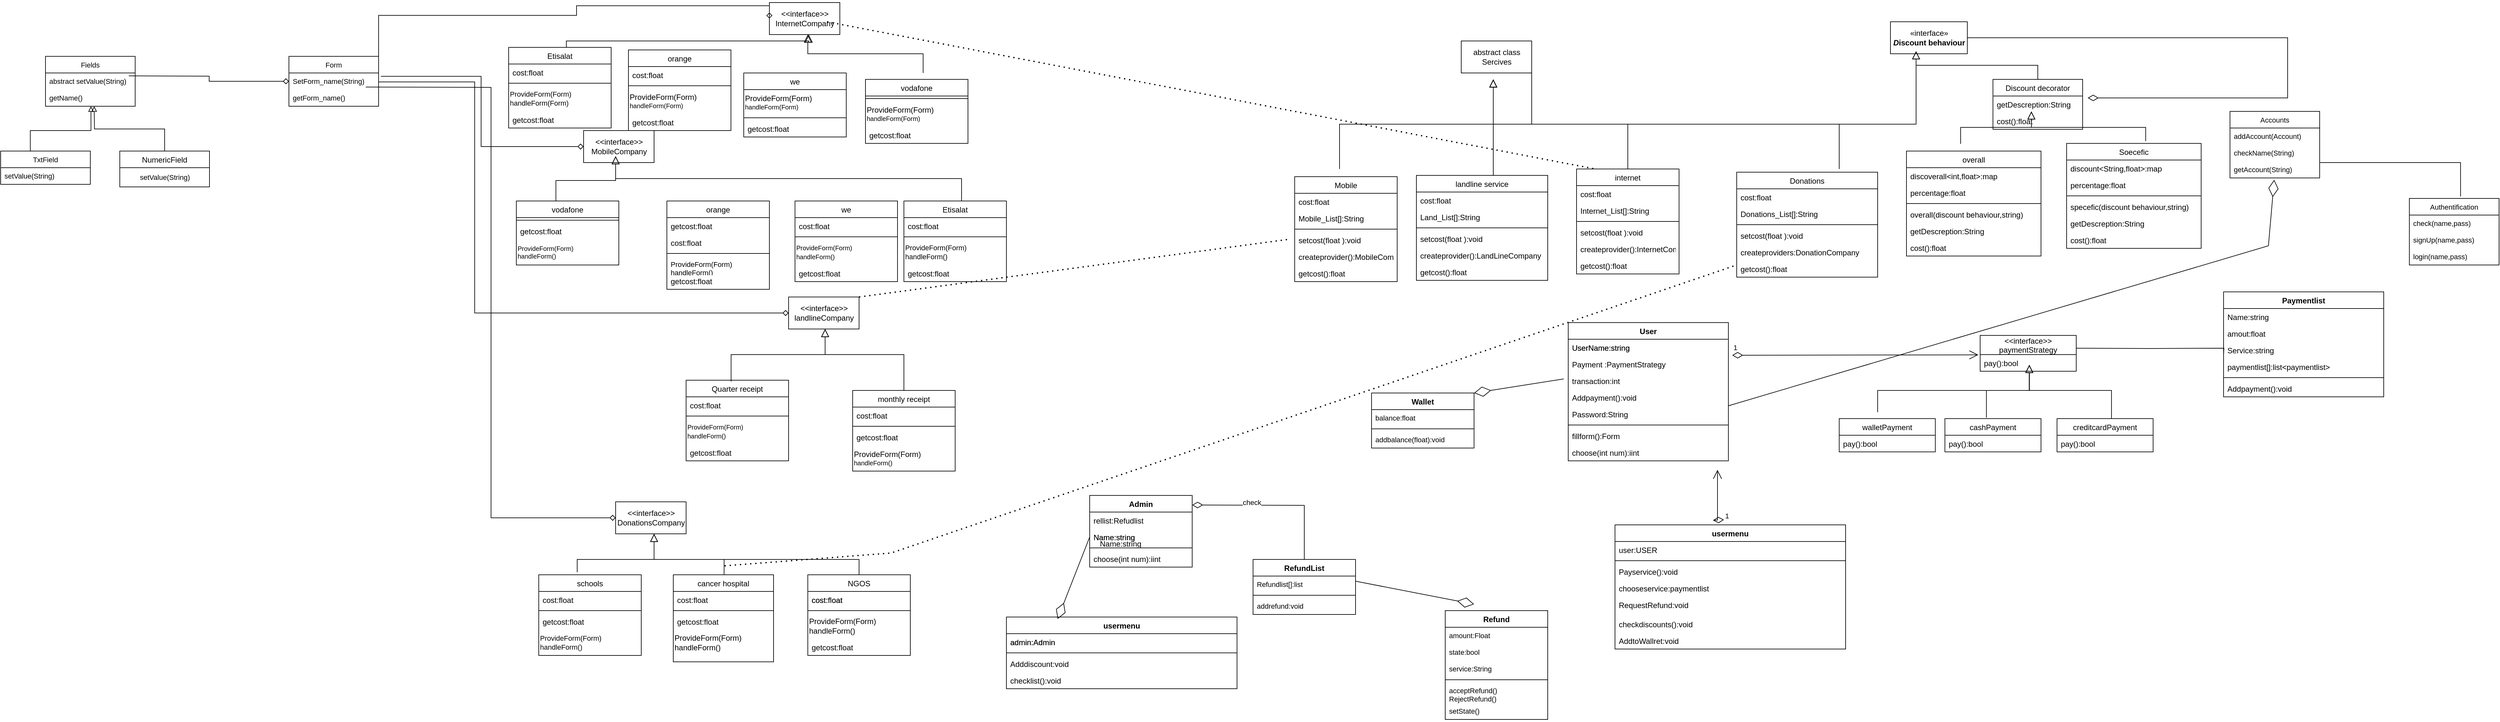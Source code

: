<mxfile version="20.6.0" type="device"><diagram id="C5RBs43oDa-KdzZeNtuy" name="Page-1"><mxGraphModel dx="3685" dy="996" grid="1" gridSize="10" guides="1" tooltips="1" connect="1" arrows="1" fold="1" page="1" pageScale="1" pageWidth="827" pageHeight="1169" math="0" shadow="0"><root><mxCell id="WIyWlLk6GJQsqaUBKTNV-0"/><mxCell id="WIyWlLk6GJQsqaUBKTNV-1" parent="WIyWlLk6GJQsqaUBKTNV-0"/><mxCell id="CUWuRSy1WUb9rgoYG9hb-0" value="abstract class&lt;br&gt;Sercives" style="html=1;" parent="WIyWlLk6GJQsqaUBKTNV-1" vertex="1"><mxGeometry x="660" y="80" width="110" height="50" as="geometry"/></mxCell><mxCell id="CUWuRSy1WUb9rgoYG9hb-3" value="" style="endArrow=block;endSize=10;endFill=0;shadow=0;strokeWidth=1;rounded=0;edgeStyle=elbowEdgeStyle;elbow=vertical;" parent="WIyWlLk6GJQsqaUBKTNV-1" edge="1"><mxGeometry width="160" relative="1" as="geometry"><mxPoint x="1250" y="280" as="sourcePoint"/><mxPoint x="710" y="140" as="targetPoint"/></mxGeometry></mxCell><mxCell id="CUWuRSy1WUb9rgoYG9hb-4" value="" style="endArrow=block;endSize=10;endFill=0;shadow=0;strokeWidth=1;rounded=0;edgeStyle=elbowEdgeStyle;elbow=vertical;" parent="WIyWlLk6GJQsqaUBKTNV-1" edge="1"><mxGeometry width="160" relative="1" as="geometry"><mxPoint x="470" y="280" as="sourcePoint"/><mxPoint x="710" y="140" as="targetPoint"/></mxGeometry></mxCell><mxCell id="CUWuRSy1WUb9rgoYG9hb-5" value="" style="endArrow=block;endSize=10;endFill=0;shadow=0;strokeWidth=1;rounded=0;edgeStyle=elbowEdgeStyle;elbow=vertical;" parent="WIyWlLk6GJQsqaUBKTNV-1" edge="1"><mxGeometry width="160" relative="1" as="geometry"><mxPoint x="710" y="290" as="sourcePoint"/><mxPoint x="710" y="140" as="targetPoint"/></mxGeometry></mxCell><mxCell id="CUWuRSy1WUb9rgoYG9hb-6" value="" style="endArrow=block;endSize=10;endFill=0;shadow=0;strokeWidth=1;rounded=0;edgeStyle=elbowEdgeStyle;elbow=vertical;" parent="WIyWlLk6GJQsqaUBKTNV-1" edge="1"><mxGeometry width="160" relative="1" as="geometry"><mxPoint x="920" y="280" as="sourcePoint"/><mxPoint x="710" y="140" as="targetPoint"/></mxGeometry></mxCell><mxCell id="CUWuRSy1WUb9rgoYG9hb-8" value="Donations" style="swimlane;fontStyle=0;align=center;verticalAlign=top;childLayout=stackLayout;horizontal=1;startSize=26;horizontalStack=0;resizeParent=1;resizeLast=0;collapsible=1;marginBottom=0;rounded=0;shadow=0;strokeWidth=1;" parent="WIyWlLk6GJQsqaUBKTNV-1" vertex="1"><mxGeometry x="1090" y="285" width="220" height="164" as="geometry"><mxRectangle x="340" y="380" width="170" height="26" as="alternateBounds"/></mxGeometry></mxCell><mxCell id="_ta0_I6zf50lz6IVzeH7-128" value="cost:float" style="text;strokeColor=none;fillColor=none;align=left;verticalAlign=top;spacingLeft=4;spacingRight=4;overflow=hidden;rotatable=0;points=[[0,0.5],[1,0.5]];portConstraint=eastwest;" vertex="1" parent="CUWuRSy1WUb9rgoYG9hb-8"><mxGeometry y="26" width="220" height="26" as="geometry"/></mxCell><mxCell id="_ta0_I6zf50lz6IVzeH7-165" value="Donations_List[]:String" style="text;strokeColor=none;fillColor=none;align=left;verticalAlign=top;spacingLeft=4;spacingRight=4;overflow=hidden;rotatable=0;points=[[0,0.5],[1,0.5]];portConstraint=eastwest;" vertex="1" parent="CUWuRSy1WUb9rgoYG9hb-8"><mxGeometry y="52" width="220" height="26" as="geometry"/></mxCell><mxCell id="CUWuRSy1WUb9rgoYG9hb-10" value="" style="line;html=1;strokeWidth=1;align=left;verticalAlign=middle;spacingTop=-1;spacingLeft=3;spacingRight=3;rotatable=0;labelPosition=right;points=[];portConstraint=eastwest;" parent="CUWuRSy1WUb9rgoYG9hb-8" vertex="1"><mxGeometry y="78" width="220" height="8" as="geometry"/></mxCell><mxCell id="_ta0_I6zf50lz6IVzeH7-138" value="setcost(float ):void" style="text;strokeColor=none;fillColor=none;align=left;verticalAlign=top;spacingLeft=4;spacingRight=4;overflow=hidden;rotatable=0;points=[[0,0.5],[1,0.5]];portConstraint=eastwest;" vertex="1" parent="CUWuRSy1WUb9rgoYG9hb-8"><mxGeometry y="86" width="220" height="26" as="geometry"/></mxCell><mxCell id="_ta0_I6zf50lz6IVzeH7-155" value="createproviders:DonationCompany" style="text;strokeColor=none;fillColor=none;align=left;verticalAlign=top;spacingLeft=4;spacingRight=4;overflow=hidden;rotatable=0;points=[[0,0.5],[1,0.5]];portConstraint=eastwest;" vertex="1" parent="CUWuRSy1WUb9rgoYG9hb-8"><mxGeometry y="112" width="220" height="26" as="geometry"/></mxCell><mxCell id="CUWuRSy1WUb9rgoYG9hb-221" value="" style="endArrow=none;dashed=1;html=1;dashPattern=1 3;strokeWidth=2;rounded=0;" parent="CUWuRSy1WUb9rgoYG9hb-8" edge="1"><mxGeometry width="50" height="50" relative="1" as="geometry"><mxPoint x="-1580" y="615" as="sourcePoint"/><mxPoint y="145" as="targetPoint"/><Array as="points"><mxPoint x="-1320" y="595"/><mxPoint y="145"/></Array></mxGeometry></mxCell><mxCell id="_ta0_I6zf50lz6IVzeH7-140" value="getcost():float" style="text;strokeColor=none;fillColor=none;align=left;verticalAlign=top;spacingLeft=4;spacingRight=4;overflow=hidden;rotatable=0;points=[[0,0.5],[1,0.5]];portConstraint=eastwest;" vertex="1" parent="CUWuRSy1WUb9rgoYG9hb-8"><mxGeometry y="138" width="220" height="26" as="geometry"/></mxCell><mxCell id="CUWuRSy1WUb9rgoYG9hb-11" value="internet" style="swimlane;fontStyle=0;align=center;verticalAlign=top;childLayout=stackLayout;horizontal=1;startSize=26;horizontalStack=0;resizeParent=1;resizeLast=0;collapsible=1;marginBottom=0;rounded=0;shadow=0;strokeWidth=1;" parent="WIyWlLk6GJQsqaUBKTNV-1" vertex="1"><mxGeometry x="840" y="280" width="160" height="164" as="geometry"><mxRectangle x="340" y="380" width="170" height="26" as="alternateBounds"/></mxGeometry></mxCell><mxCell id="_ta0_I6zf50lz6IVzeH7-158" value="cost:float" style="text;strokeColor=none;fillColor=none;align=left;verticalAlign=top;spacingLeft=4;spacingRight=4;overflow=hidden;rotatable=0;points=[[0,0.5],[1,0.5]];portConstraint=eastwest;" vertex="1" parent="CUWuRSy1WUb9rgoYG9hb-11"><mxGeometry y="26" width="160" height="26" as="geometry"/></mxCell><mxCell id="_ta0_I6zf50lz6IVzeH7-167" value="Internet_List[]:String" style="text;strokeColor=none;fillColor=none;align=left;verticalAlign=top;spacingLeft=4;spacingRight=4;overflow=hidden;rotatable=0;points=[[0,0.5],[1,0.5]];portConstraint=eastwest;" vertex="1" parent="CUWuRSy1WUb9rgoYG9hb-11"><mxGeometry y="52" width="160" height="26" as="geometry"/></mxCell><mxCell id="CUWuRSy1WUb9rgoYG9hb-13" value="" style="line;html=1;strokeWidth=1;align=left;verticalAlign=middle;spacingTop=-1;spacingLeft=3;spacingRight=3;rotatable=0;labelPosition=right;points=[];portConstraint=eastwest;" parent="CUWuRSy1WUb9rgoYG9hb-11" vertex="1"><mxGeometry y="78" width="160" height="8" as="geometry"/></mxCell><mxCell id="_ta0_I6zf50lz6IVzeH7-142" value="setcost(float ):void" style="text;strokeColor=none;fillColor=none;align=left;verticalAlign=top;spacingLeft=4;spacingRight=4;overflow=hidden;rotatable=0;points=[[0,0.5],[1,0.5]];portConstraint=eastwest;" vertex="1" parent="CUWuRSy1WUb9rgoYG9hb-11"><mxGeometry y="86" width="160" height="26" as="geometry"/></mxCell><mxCell id="_ta0_I6zf50lz6IVzeH7-159" value="createprovider():InternetCompany" style="text;strokeColor=none;fillColor=none;align=left;verticalAlign=top;spacingLeft=4;spacingRight=4;overflow=hidden;rotatable=0;points=[[0,0.5],[1,0.5]];portConstraint=eastwest;" vertex="1" parent="CUWuRSy1WUb9rgoYG9hb-11"><mxGeometry y="112" width="160" height="26" as="geometry"/></mxCell><mxCell id="_ta0_I6zf50lz6IVzeH7-149" value="getcost():float" style="text;strokeColor=none;fillColor=none;align=left;verticalAlign=top;spacingLeft=4;spacingRight=4;overflow=hidden;rotatable=0;points=[[0,0.5],[1,0.5]];portConstraint=eastwest;" vertex="1" parent="CUWuRSy1WUb9rgoYG9hb-11"><mxGeometry y="138" width="160" height="26" as="geometry"/></mxCell><mxCell id="CUWuRSy1WUb9rgoYG9hb-14" value="landline service" style="swimlane;fontStyle=0;align=center;verticalAlign=top;childLayout=stackLayout;horizontal=1;startSize=26;horizontalStack=0;resizeParent=1;resizeLast=0;collapsible=1;marginBottom=0;rounded=0;shadow=0;strokeWidth=1;" parent="WIyWlLk6GJQsqaUBKTNV-1" vertex="1"><mxGeometry x="590" y="290" width="205" height="164" as="geometry"><mxRectangle x="340" y="380" width="170" height="26" as="alternateBounds"/></mxGeometry></mxCell><mxCell id="_ta0_I6zf50lz6IVzeH7-157" value="cost:float" style="text;strokeColor=none;fillColor=none;align=left;verticalAlign=top;spacingLeft=4;spacingRight=4;overflow=hidden;rotatable=0;points=[[0,0.5],[1,0.5]];portConstraint=eastwest;" vertex="1" parent="CUWuRSy1WUb9rgoYG9hb-14"><mxGeometry y="26" width="205" height="26" as="geometry"/></mxCell><mxCell id="_ta0_I6zf50lz6IVzeH7-164" value="Land_List[]:String" style="text;strokeColor=none;fillColor=none;align=left;verticalAlign=top;spacingLeft=4;spacingRight=4;overflow=hidden;rotatable=0;points=[[0,0.5],[1,0.5]];portConstraint=eastwest;" vertex="1" parent="CUWuRSy1WUb9rgoYG9hb-14"><mxGeometry y="52" width="205" height="26" as="geometry"/></mxCell><mxCell id="CUWuRSy1WUb9rgoYG9hb-16" value="" style="line;html=1;strokeWidth=1;align=left;verticalAlign=middle;spacingTop=-1;spacingLeft=3;spacingRight=3;rotatable=0;labelPosition=right;points=[];portConstraint=eastwest;" parent="CUWuRSy1WUb9rgoYG9hb-14" vertex="1"><mxGeometry y="78" width="205" height="8" as="geometry"/></mxCell><mxCell id="_ta0_I6zf50lz6IVzeH7-146" value="setcost(float ):void" style="text;strokeColor=none;fillColor=none;align=left;verticalAlign=top;spacingLeft=4;spacingRight=4;overflow=hidden;rotatable=0;points=[[0,0.5],[1,0.5]];portConstraint=eastwest;" vertex="1" parent="CUWuRSy1WUb9rgoYG9hb-14"><mxGeometry y="86" width="205" height="26" as="geometry"/></mxCell><mxCell id="_ta0_I6zf50lz6IVzeH7-160" value="createprovider():LandLineCompany" style="text;strokeColor=none;fillColor=none;align=left;verticalAlign=top;spacingLeft=4;spacingRight=4;overflow=hidden;rotatable=0;points=[[0,0.5],[1,0.5]];portConstraint=eastwest;" vertex="1" parent="CUWuRSy1WUb9rgoYG9hb-14"><mxGeometry y="112" width="205" height="26" as="geometry"/></mxCell><mxCell id="_ta0_I6zf50lz6IVzeH7-148" value="getcost():float" style="text;strokeColor=none;fillColor=none;align=left;verticalAlign=top;spacingLeft=4;spacingRight=4;overflow=hidden;rotatable=0;points=[[0,0.5],[1,0.5]];portConstraint=eastwest;" vertex="1" parent="CUWuRSy1WUb9rgoYG9hb-14"><mxGeometry y="138" width="205" height="26" as="geometry"/></mxCell><mxCell id="CUWuRSy1WUb9rgoYG9hb-29" value="Etisalat" style="swimlane;fontStyle=0;align=center;verticalAlign=top;childLayout=stackLayout;horizontal=1;startSize=26;horizontalStack=0;resizeParent=1;resizeLast=0;collapsible=1;marginBottom=0;rounded=0;shadow=0;strokeWidth=1;" parent="WIyWlLk6GJQsqaUBKTNV-1" vertex="1"><mxGeometry x="-827" y="90" width="160" height="126" as="geometry"><mxRectangle x="340" y="380" width="170" height="26" as="alternateBounds"/></mxGeometry></mxCell><mxCell id="_ta0_I6zf50lz6IVzeH7-182" value="cost:float" style="text;strokeColor=none;fillColor=none;align=left;verticalAlign=top;spacingLeft=4;spacingRight=4;overflow=hidden;rotatable=0;points=[[0,0.5],[1,0.5]];portConstraint=eastwest;" vertex="1" parent="CUWuRSy1WUb9rgoYG9hb-29"><mxGeometry y="26" width="160" height="26" as="geometry"/></mxCell><mxCell id="CUWuRSy1WUb9rgoYG9hb-31" value="" style="line;html=1;strokeWidth=1;align=left;verticalAlign=middle;spacingTop=-1;spacingLeft=3;spacingRight=3;rotatable=0;labelPosition=right;points=[];portConstraint=eastwest;" parent="CUWuRSy1WUb9rgoYG9hb-29" vertex="1"><mxGeometry y="52" width="160" height="8" as="geometry"/></mxCell><mxCell id="HXVwDrgswVP2l_NAzdy5-5" value="&lt;font style=&quot;font-size: 11px;&quot;&gt;&lt;span style=&quot;text-align: center;&quot;&gt;ProvideForm(Form)&lt;/span&gt;&lt;br style=&quot;text-align: center;&quot;&gt;&lt;span style=&quot;text-align: center;&quot;&gt;handleForm(Form)&lt;/span&gt;&lt;/font&gt;" style="text;html=1;align=left;verticalAlign=middle;resizable=0;points=[];autosize=1;strokeColor=none;fillColor=none;fontSize=10;" parent="CUWuRSy1WUb9rgoYG9hb-29" vertex="1"><mxGeometry y="60" width="160" height="40" as="geometry"/></mxCell><mxCell id="_ta0_I6zf50lz6IVzeH7-186" value="getcost:float" style="text;strokeColor=none;fillColor=none;align=left;verticalAlign=top;spacingLeft=4;spacingRight=4;overflow=hidden;rotatable=0;points=[[0,0.5],[1,0.5]];portConstraint=eastwest;" vertex="1" parent="CUWuRSy1WUb9rgoYG9hb-29"><mxGeometry y="100" width="160" height="26" as="geometry"/></mxCell><mxCell id="CUWuRSy1WUb9rgoYG9hb-32" value="«interface»&lt;br&gt;&lt;b&gt;&lt;i&gt;D&lt;/i&gt;iscount behaviour&lt;/b&gt;" style="html=1;" parent="WIyWlLk6GJQsqaUBKTNV-1" vertex="1"><mxGeometry x="1330" y="50" width="120" height="50" as="geometry"/></mxCell><mxCell id="CUWuRSy1WUb9rgoYG9hb-50" value="&amp;lt;&amp;lt;interface&amp;gt;&amp;gt;&lt;br&gt;InternetCompany" style="html=1;" parent="WIyWlLk6GJQsqaUBKTNV-1" vertex="1"><mxGeometry x="-420" y="20" width="110" height="50" as="geometry"/></mxCell><mxCell id="CUWuRSy1WUb9rgoYG9hb-53" value="" style="endArrow=block;endSize=10;endFill=0;shadow=0;strokeWidth=1;rounded=0;edgeStyle=elbowEdgeStyle;elbow=vertical;exitX=0.563;exitY=0;exitDx=0;exitDy=0;exitPerimeter=0;" parent="WIyWlLk6GJQsqaUBKTNV-1" source="CUWuRSy1WUb9rgoYG9hb-29" edge="1"><mxGeometry width="160" relative="1" as="geometry"><mxPoint x="-360" y="130" as="sourcePoint"/><mxPoint x="-358.53" y="70" as="targetPoint"/></mxGeometry></mxCell><mxCell id="CUWuRSy1WUb9rgoYG9hb-54" value="" style="endArrow=block;endSize=10;endFill=0;shadow=0;strokeWidth=1;rounded=0;edgeStyle=elbowEdgeStyle;elbow=vertical;" parent="WIyWlLk6GJQsqaUBKTNV-1" edge="1"><mxGeometry width="160" relative="1" as="geometry"><mxPoint x="-180" y="130" as="sourcePoint"/><mxPoint x="-360" y="70" as="targetPoint"/></mxGeometry></mxCell><mxCell id="CUWuRSy1WUb9rgoYG9hb-55" value="we" style="swimlane;fontStyle=0;align=center;verticalAlign=top;childLayout=stackLayout;horizontal=1;startSize=26;horizontalStack=0;resizeParent=1;resizeLast=0;collapsible=1;marginBottom=0;rounded=0;shadow=0;strokeWidth=1;" parent="WIyWlLk6GJQsqaUBKTNV-1" vertex="1"><mxGeometry x="-460" y="130" width="160" height="100" as="geometry"><mxRectangle x="340" y="380" width="170" height="26" as="alternateBounds"/></mxGeometry></mxCell><mxCell id="HXVwDrgswVP2l_NAzdy5-11" value="&lt;span style=&quot;font-size: 12px; text-align: center;&quot;&gt;ProvideForm(Form)&lt;/span&gt;&lt;br style=&quot;font-size: 12px; text-align: center;&quot;&gt;&lt;span style=&quot;font-size: 10px; text-align: center;&quot;&gt;handleForm(Form)&lt;/span&gt;" style="text;html=1;align=left;verticalAlign=middle;resizable=0;points=[];autosize=1;strokeColor=none;fillColor=none;fontSize=11;" parent="CUWuRSy1WUb9rgoYG9hb-55" vertex="1"><mxGeometry y="26" width="160" height="40" as="geometry"/></mxCell><mxCell id="CUWuRSy1WUb9rgoYG9hb-57" value="" style="line;html=1;strokeWidth=1;align=left;verticalAlign=middle;spacingTop=-1;spacingLeft=3;spacingRight=3;rotatable=0;labelPosition=right;points=[];portConstraint=eastwest;" parent="CUWuRSy1WUb9rgoYG9hb-55" vertex="1"><mxGeometry y="66" width="160" height="8" as="geometry"/></mxCell><mxCell id="_ta0_I6zf50lz6IVzeH7-183" value="getcost:float" style="text;strokeColor=none;fillColor=none;align=left;verticalAlign=top;spacingLeft=4;spacingRight=4;overflow=hidden;rotatable=0;points=[[0,0.5],[1,0.5]];portConstraint=eastwest;" vertex="1" parent="CUWuRSy1WUb9rgoYG9hb-55"><mxGeometry y="74" width="160" height="26" as="geometry"/></mxCell><mxCell id="CUWuRSy1WUb9rgoYG9hb-58" value="vodafone" style="swimlane;fontStyle=0;align=center;verticalAlign=top;childLayout=stackLayout;horizontal=1;startSize=26;horizontalStack=0;resizeParent=1;resizeLast=0;collapsible=1;marginBottom=0;rounded=0;shadow=0;strokeWidth=1;" parent="WIyWlLk6GJQsqaUBKTNV-1" vertex="1"><mxGeometry x="-270" y="140" width="160" height="100" as="geometry"><mxRectangle x="340" y="380" width="170" height="26" as="alternateBounds"/></mxGeometry></mxCell><mxCell id="CUWuRSy1WUb9rgoYG9hb-59" value="" style="line;html=1;strokeWidth=1;align=left;verticalAlign=middle;spacingTop=-1;spacingLeft=3;spacingRight=3;rotatable=0;labelPosition=right;points=[];portConstraint=eastwest;" parent="CUWuRSy1WUb9rgoYG9hb-58" vertex="1"><mxGeometry y="26" width="160" height="8" as="geometry"/></mxCell><mxCell id="HXVwDrgswVP2l_NAzdy5-12" value="&lt;span style=&quot;font-size: 12px; text-align: center;&quot;&gt;ProvideForm(Form)&lt;/span&gt;&lt;br style=&quot;font-size: 12px; text-align: center;&quot;&gt;&lt;span style=&quot;font-size: 10px; text-align: center;&quot;&gt;handleForm(Form)&lt;/span&gt;" style="text;html=1;align=left;verticalAlign=middle;resizable=0;points=[];autosize=1;strokeColor=none;fillColor=none;fontSize=11;" parent="CUWuRSy1WUb9rgoYG9hb-58" vertex="1"><mxGeometry y="34" width="160" height="40" as="geometry"/></mxCell><mxCell id="_ta0_I6zf50lz6IVzeH7-184" value="getcost:float" style="text;strokeColor=none;fillColor=none;align=left;verticalAlign=top;spacingLeft=4;spacingRight=4;overflow=hidden;rotatable=0;points=[[0,0.5],[1,0.5]];portConstraint=eastwest;" vertex="1" parent="CUWuRSy1WUb9rgoYG9hb-58"><mxGeometry y="74" width="160" height="26" as="geometry"/></mxCell><mxCell id="CUWuRSy1WUb9rgoYG9hb-70" value="orange" style="swimlane;fontStyle=0;align=center;verticalAlign=top;childLayout=stackLayout;horizontal=1;startSize=26;horizontalStack=0;resizeParent=1;resizeLast=0;collapsible=1;marginBottom=0;rounded=0;shadow=0;strokeWidth=1;" parent="WIyWlLk6GJQsqaUBKTNV-1" vertex="1"><mxGeometry x="-640" y="94" width="160" height="126" as="geometry"><mxRectangle x="340" y="380" width="170" height="26" as="alternateBounds"/></mxGeometry></mxCell><mxCell id="_ta0_I6zf50lz6IVzeH7-181" value="cost:float" style="text;strokeColor=none;fillColor=none;align=left;verticalAlign=top;spacingLeft=4;spacingRight=4;overflow=hidden;rotatable=0;points=[[0,0.5],[1,0.5]];portConstraint=eastwest;" vertex="1" parent="CUWuRSy1WUb9rgoYG9hb-70"><mxGeometry y="26" width="160" height="26" as="geometry"/></mxCell><mxCell id="CUWuRSy1WUb9rgoYG9hb-72" value="" style="line;html=1;strokeWidth=1;align=left;verticalAlign=middle;spacingTop=-1;spacingLeft=3;spacingRight=3;rotatable=0;labelPosition=right;points=[];portConstraint=eastwest;" parent="CUWuRSy1WUb9rgoYG9hb-70" vertex="1"><mxGeometry y="52" width="160" height="8" as="geometry"/></mxCell><mxCell id="HXVwDrgswVP2l_NAzdy5-10" value="&lt;span style=&quot;font-size: 12px; text-align: center;&quot;&gt;ProvideForm(Form)&lt;/span&gt;&lt;br style=&quot;font-size: 12px; text-align: center;&quot;&gt;&lt;span style=&quot;font-size: 10px; text-align: center;&quot;&gt;handleForm(Form)&lt;/span&gt;" style="text;html=1;align=left;verticalAlign=middle;resizable=0;points=[];autosize=1;strokeColor=none;fillColor=none;fontSize=11;" parent="CUWuRSy1WUb9rgoYG9hb-70" vertex="1"><mxGeometry y="60" width="160" height="40" as="geometry"/></mxCell><mxCell id="_ta0_I6zf50lz6IVzeH7-187" value="getcost:float" style="text;strokeColor=none;fillColor=none;align=left;verticalAlign=top;spacingLeft=4;spacingRight=4;overflow=hidden;rotatable=0;points=[[0,0.5],[1,0.5]];portConstraint=eastwest;" vertex="1" parent="CUWuRSy1WUb9rgoYG9hb-70"><mxGeometry y="100" width="160" height="26" as="geometry"/></mxCell><mxCell id="CUWuRSy1WUb9rgoYG9hb-76" value="&amp;lt;&amp;lt;interface&amp;gt;&amp;gt;&lt;br&gt;MobileCompany" style="html=1;" parent="WIyWlLk6GJQsqaUBKTNV-1" vertex="1"><mxGeometry x="-710" y="220" width="110" height="50" as="geometry"/></mxCell><mxCell id="CUWuRSy1WUb9rgoYG9hb-77" value="" style="endArrow=block;endSize=10;endFill=0;shadow=0;strokeWidth=1;rounded=0;edgeStyle=elbowEdgeStyle;elbow=vertical;exitX=0.5;exitY=0;exitDx=0;exitDy=0;" parent="WIyWlLk6GJQsqaUBKTNV-1" source="CUWuRSy1WUb9rgoYG9hb-97" edge="1"><mxGeometry width="160" relative="1" as="geometry"><mxPoint x="260" y="620" as="sourcePoint"/><mxPoint x="-333" y="530" as="targetPoint"/><Array as="points"><mxPoint x="-270" y="570"/></Array></mxGeometry></mxCell><mxCell id="CUWuRSy1WUb9rgoYG9hb-80" value="" style="endArrow=block;endSize=10;endFill=0;shadow=0;strokeWidth=1;rounded=0;edgeStyle=elbowEdgeStyle;elbow=vertical;exitX=0.386;exitY=0.064;exitDx=0;exitDy=0;exitPerimeter=0;" parent="WIyWlLk6GJQsqaUBKTNV-1" source="CUWuRSy1WUb9rgoYG9hb-84" edge="1"><mxGeometry width="160" relative="1" as="geometry"><mxPoint x="-120" y="330" as="sourcePoint"/><mxPoint x="-660" y="260" as="targetPoint"/></mxGeometry></mxCell><mxCell id="CUWuRSy1WUb9rgoYG9hb-81" value="we" style="swimlane;fontStyle=0;align=center;verticalAlign=top;childLayout=stackLayout;horizontal=1;startSize=26;horizontalStack=0;resizeParent=1;resizeLast=0;collapsible=1;marginBottom=0;rounded=0;shadow=0;strokeWidth=1;" parent="WIyWlLk6GJQsqaUBKTNV-1" vertex="1"><mxGeometry x="-380" y="330" width="160" height="126" as="geometry"><mxRectangle x="340" y="380" width="170" height="26" as="alternateBounds"/></mxGeometry></mxCell><mxCell id="_ta0_I6zf50lz6IVzeH7-126" value="cost:float" style="text;strokeColor=none;fillColor=none;align=left;verticalAlign=top;spacingLeft=4;spacingRight=4;overflow=hidden;rotatable=0;points=[[0,0.5],[1,0.5]];portConstraint=eastwest;" vertex="1" parent="CUWuRSy1WUb9rgoYG9hb-81"><mxGeometry y="26" width="160" height="26" as="geometry"/></mxCell><mxCell id="CUWuRSy1WUb9rgoYG9hb-83" value="" style="line;html=1;strokeWidth=1;align=left;verticalAlign=middle;spacingTop=-1;spacingLeft=3;spacingRight=3;rotatable=0;labelPosition=right;points=[];portConstraint=eastwest;" parent="CUWuRSy1WUb9rgoYG9hb-81" vertex="1"><mxGeometry y="52" width="160" height="8" as="geometry"/></mxCell><mxCell id="HXVwDrgswVP2l_NAzdy5-7" value="&lt;font style=&quot;font-size: 10px;&quot;&gt;ProvideForm(Form)&lt;br style=&quot;&quot;&gt;handleForm()&lt;/font&gt;" style="text;html=1;align=left;verticalAlign=middle;resizable=0;points=[];autosize=1;strokeColor=none;fillColor=none;fontSize=11;" parent="CUWuRSy1WUb9rgoYG9hb-81" vertex="1"><mxGeometry y="60" width="160" height="40" as="geometry"/></mxCell><mxCell id="_ta0_I6zf50lz6IVzeH7-123" value="getcost:float" style="text;strokeColor=none;fillColor=none;align=left;verticalAlign=top;spacingLeft=4;spacingRight=4;overflow=hidden;rotatable=0;points=[[0,0.5],[1,0.5]];portConstraint=eastwest;" vertex="1" parent="CUWuRSy1WUb9rgoYG9hb-81"><mxGeometry y="100" width="160" height="26" as="geometry"/></mxCell><mxCell id="CUWuRSy1WUb9rgoYG9hb-84" value="vodafone" style="swimlane;fontStyle=0;align=center;verticalAlign=top;childLayout=stackLayout;horizontal=1;startSize=26;horizontalStack=0;resizeParent=1;resizeLast=0;collapsible=1;marginBottom=0;rounded=0;shadow=0;strokeWidth=1;" parent="WIyWlLk6GJQsqaUBKTNV-1" vertex="1"><mxGeometry x="-815" y="330" width="160" height="100" as="geometry"><mxRectangle x="340" y="380" width="170" height="26" as="alternateBounds"/></mxGeometry></mxCell><mxCell id="CUWuRSy1WUb9rgoYG9hb-85" value="" style="line;html=1;strokeWidth=1;align=left;verticalAlign=middle;spacingTop=-1;spacingLeft=3;spacingRight=3;rotatable=0;labelPosition=right;points=[];portConstraint=eastwest;" parent="CUWuRSy1WUb9rgoYG9hb-84" vertex="1"><mxGeometry y="26" width="160" height="8" as="geometry"/></mxCell><mxCell id="_ta0_I6zf50lz6IVzeH7-119" value="getcost:float" style="text;strokeColor=none;fillColor=none;align=left;verticalAlign=top;spacingLeft=4;spacingRight=4;overflow=hidden;rotatable=0;points=[[0,0.5],[1,0.5]];portConstraint=eastwest;" vertex="1" parent="CUWuRSy1WUb9rgoYG9hb-84"><mxGeometry y="34" width="160" height="26" as="geometry"/></mxCell><mxCell id="HXVwDrgswVP2l_NAzdy5-6" value="&lt;font style=&quot;font-size: 10px;&quot;&gt;ProvideForm(Form)&lt;br style=&quot;&quot;&gt;&lt;/font&gt;&lt;div style=&quot;&quot;&gt;&lt;span style=&quot;background-color: initial;&quot;&gt;&lt;font style=&quot;font-size: 10px;&quot;&gt;handleForm()&lt;/font&gt;&lt;/span&gt;&lt;/div&gt;" style="text;html=1;align=left;verticalAlign=middle;resizable=0;points=[];autosize=1;strokeColor=none;fillColor=none;fontSize=10;" parent="CUWuRSy1WUb9rgoYG9hb-84" vertex="1"><mxGeometry y="60" width="160" height="40" as="geometry"/></mxCell><mxCell id="CUWuRSy1WUb9rgoYG9hb-86" value="orange" style="swimlane;fontStyle=0;align=center;verticalAlign=top;childLayout=stackLayout;horizontal=1;startSize=26;horizontalStack=0;resizeParent=1;resizeLast=0;collapsible=1;marginBottom=0;rounded=0;shadow=0;strokeWidth=1;" parent="WIyWlLk6GJQsqaUBKTNV-1" vertex="1"><mxGeometry x="-580" y="330" width="160" height="138" as="geometry"><mxRectangle x="340" y="380" width="170" height="26" as="alternateBounds"/></mxGeometry></mxCell><mxCell id="_ta0_I6zf50lz6IVzeH7-185" value="getcost:float" style="text;strokeColor=none;fillColor=none;align=left;verticalAlign=top;spacingLeft=4;spacingRight=4;overflow=hidden;rotatable=0;points=[[0,0.5],[1,0.5]];portConstraint=eastwest;" vertex="1" parent="CUWuRSy1WUb9rgoYG9hb-86"><mxGeometry y="26" width="160" height="26" as="geometry"/></mxCell><mxCell id="_ta0_I6zf50lz6IVzeH7-127" value="cost:float" style="text;strokeColor=none;fillColor=none;align=left;verticalAlign=top;spacingLeft=4;spacingRight=4;overflow=hidden;rotatable=0;points=[[0,0.5],[1,0.5]];portConstraint=eastwest;" vertex="1" parent="CUWuRSy1WUb9rgoYG9hb-86"><mxGeometry y="52" width="160" height="26" as="geometry"/></mxCell><mxCell id="CUWuRSy1WUb9rgoYG9hb-88" value="" style="line;html=1;strokeWidth=1;align=left;verticalAlign=middle;spacingTop=-1;spacingLeft=3;spacingRight=3;rotatable=0;labelPosition=right;points=[];portConstraint=eastwest;" parent="CUWuRSy1WUb9rgoYG9hb-86" vertex="1"><mxGeometry y="78" width="160" height="8" as="geometry"/></mxCell><mxCell id="CUWuRSy1WUb9rgoYG9hb-87" value="ProvideForm(Form)&#10;handleForm()" style="text;align=left;verticalAlign=top;spacingLeft=4;spacingRight=4;overflow=hidden;rotatable=0;points=[[0,0.5],[1,0.5]];portConstraint=eastwest;fontSize=11;" parent="CUWuRSy1WUb9rgoYG9hb-86" vertex="1"><mxGeometry y="86" width="160" height="26" as="geometry"/></mxCell><mxCell id="_ta0_I6zf50lz6IVzeH7-124" value="getcost:float" style="text;strokeColor=none;fillColor=none;align=left;verticalAlign=top;spacingLeft=4;spacingRight=4;overflow=hidden;rotatable=0;points=[[0,0.5],[1,0.5]];portConstraint=eastwest;" vertex="1" parent="CUWuRSy1WUb9rgoYG9hb-86"><mxGeometry y="112" width="160" height="26" as="geometry"/></mxCell><mxCell id="CUWuRSy1WUb9rgoYG9hb-91" value="" style="endArrow=block;endSize=10;endFill=0;shadow=0;strokeWidth=1;rounded=0;edgeStyle=elbowEdgeStyle;elbow=vertical;" parent="WIyWlLk6GJQsqaUBKTNV-1" edge="1"><mxGeometry width="160" relative="1" as="geometry"><mxPoint x="-120" y="330" as="sourcePoint"/><mxPoint x="-660" y="260" as="targetPoint"/></mxGeometry></mxCell><mxCell id="CUWuRSy1WUb9rgoYG9hb-92" value="&amp;lt;&amp;lt;interface&amp;gt;&amp;gt;&lt;br&gt;landlineCompany" style="html=1;" parent="WIyWlLk6GJQsqaUBKTNV-1" vertex="1"><mxGeometry x="-390" y="480" width="110" height="50" as="geometry"/></mxCell><mxCell id="CUWuRSy1WUb9rgoYG9hb-93" value="Etisalat" style="swimlane;fontStyle=0;align=center;verticalAlign=top;childLayout=stackLayout;horizontal=1;startSize=26;horizontalStack=0;resizeParent=1;resizeLast=0;collapsible=1;marginBottom=0;rounded=0;shadow=0;strokeWidth=1;" parent="WIyWlLk6GJQsqaUBKTNV-1" vertex="1"><mxGeometry x="-210" y="330" width="160" height="126" as="geometry"><mxRectangle x="340" y="380" width="170" height="26" as="alternateBounds"/></mxGeometry></mxCell><mxCell id="_ta0_I6zf50lz6IVzeH7-125" value="cost:float" style="text;strokeColor=none;fillColor=none;align=left;verticalAlign=top;spacingLeft=4;spacingRight=4;overflow=hidden;rotatable=0;points=[[0,0.5],[1,0.5]];portConstraint=eastwest;" vertex="1" parent="CUWuRSy1WUb9rgoYG9hb-93"><mxGeometry y="26" width="160" height="26" as="geometry"/></mxCell><mxCell id="CUWuRSy1WUb9rgoYG9hb-94" value="" style="line;html=1;strokeWidth=1;align=left;verticalAlign=middle;spacingTop=-1;spacingLeft=3;spacingRight=3;rotatable=0;labelPosition=right;points=[];portConstraint=eastwest;" parent="CUWuRSy1WUb9rgoYG9hb-93" vertex="1"><mxGeometry y="52" width="160" height="8" as="geometry"/></mxCell><mxCell id="HXVwDrgswVP2l_NAzdy5-8" value="&lt;font style=&quot;font-size: 11px;&quot;&gt;ProvideForm(Form)&lt;br style=&quot;&quot;&gt;handleForm()&lt;/font&gt;" style="text;html=1;align=left;verticalAlign=middle;resizable=0;points=[];autosize=1;strokeColor=none;fillColor=none;fontSize=10;" parent="CUWuRSy1WUb9rgoYG9hb-93" vertex="1"><mxGeometry y="60" width="160" height="40" as="geometry"/></mxCell><mxCell id="_ta0_I6zf50lz6IVzeH7-122" value="getcost:float" style="text;strokeColor=none;fillColor=none;align=left;verticalAlign=top;spacingLeft=4;spacingRight=4;overflow=hidden;rotatable=0;points=[[0,0.5],[1,0.5]];portConstraint=eastwest;" vertex="1" parent="CUWuRSy1WUb9rgoYG9hb-93"><mxGeometry y="100" width="160" height="26" as="geometry"/></mxCell><mxCell id="CUWuRSy1WUb9rgoYG9hb-95" value="Quarter receipt" style="swimlane;fontStyle=0;align=center;verticalAlign=top;childLayout=stackLayout;horizontal=1;startSize=26;horizontalStack=0;resizeParent=1;resizeLast=0;collapsible=1;marginBottom=0;rounded=0;shadow=0;strokeWidth=1;" parent="WIyWlLk6GJQsqaUBKTNV-1" vertex="1"><mxGeometry x="-550" y="610" width="160" height="126" as="geometry"><mxRectangle x="340" y="380" width="170" height="26" as="alternateBounds"/></mxGeometry></mxCell><mxCell id="_ta0_I6zf50lz6IVzeH7-109" value="cost:float" style="text;strokeColor=none;fillColor=none;align=left;verticalAlign=top;spacingLeft=4;spacingRight=4;overflow=hidden;rotatable=0;points=[[0,0.5],[1,0.5]];portConstraint=eastwest;" vertex="1" parent="CUWuRSy1WUb9rgoYG9hb-95"><mxGeometry y="26" width="160" height="26" as="geometry"/></mxCell><mxCell id="CUWuRSy1WUb9rgoYG9hb-96" value="" style="line;html=1;strokeWidth=1;align=left;verticalAlign=middle;spacingTop=-1;spacingLeft=3;spacingRight=3;rotatable=0;labelPosition=right;points=[];portConstraint=eastwest;" parent="CUWuRSy1WUb9rgoYG9hb-95" vertex="1"><mxGeometry y="52" width="160" height="8" as="geometry"/></mxCell><mxCell id="HXVwDrgswVP2l_NAzdy5-3" value="&lt;font style=&quot;font-size: 10px;&quot;&gt;&lt;span style=&quot;text-align: center;&quot;&gt;ProvideForm(Form)&lt;/span&gt;&lt;br style=&quot;text-align: center;&quot;&gt;&lt;span style=&quot;text-align: center;&quot;&gt;handleForm()&lt;/span&gt;&lt;/font&gt;" style="text;html=1;align=left;verticalAlign=middle;resizable=0;points=[];autosize=1;strokeColor=none;fillColor=none;fontSize=11;" parent="CUWuRSy1WUb9rgoYG9hb-95" vertex="1"><mxGeometry y="60" width="160" height="40" as="geometry"/></mxCell><mxCell id="_ta0_I6zf50lz6IVzeH7-114" value="getcost:float" style="text;strokeColor=none;fillColor=none;align=left;verticalAlign=top;spacingLeft=4;spacingRight=4;overflow=hidden;rotatable=0;points=[[0,0.5],[1,0.5]];portConstraint=eastwest;" vertex="1" parent="CUWuRSy1WUb9rgoYG9hb-95"><mxGeometry y="100" width="160" height="26" as="geometry"/></mxCell><mxCell id="CUWuRSy1WUb9rgoYG9hb-97" value="monthly receipt" style="swimlane;fontStyle=0;align=center;verticalAlign=top;childLayout=stackLayout;horizontal=1;startSize=26;horizontalStack=0;resizeParent=1;resizeLast=0;collapsible=1;marginBottom=0;rounded=0;shadow=0;strokeWidth=1;" parent="WIyWlLk6GJQsqaUBKTNV-1" vertex="1"><mxGeometry x="-290" y="626" width="160" height="126" as="geometry"><mxRectangle x="340" y="380" width="170" height="26" as="alternateBounds"/></mxGeometry></mxCell><mxCell id="_ta0_I6zf50lz6IVzeH7-108" value="cost:float" style="text;strokeColor=none;fillColor=none;align=left;verticalAlign=top;spacingLeft=4;spacingRight=4;overflow=hidden;rotatable=0;points=[[0,0.5],[1,0.5]];portConstraint=eastwest;" vertex="1" parent="CUWuRSy1WUb9rgoYG9hb-97"><mxGeometry y="26" width="160" height="26" as="geometry"/></mxCell><mxCell id="CUWuRSy1WUb9rgoYG9hb-98" value="" style="line;html=1;strokeWidth=1;align=left;verticalAlign=middle;spacingTop=-1;spacingLeft=3;spacingRight=3;rotatable=0;labelPosition=right;points=[];portConstraint=eastwest;" parent="CUWuRSy1WUb9rgoYG9hb-97" vertex="1"><mxGeometry y="52" width="160" height="8" as="geometry"/></mxCell><mxCell id="_ta0_I6zf50lz6IVzeH7-120" value="getcost:float" style="text;strokeColor=none;fillColor=none;align=left;verticalAlign=top;spacingLeft=4;spacingRight=4;overflow=hidden;rotatable=0;points=[[0,0.5],[1,0.5]];portConstraint=eastwest;" vertex="1" parent="CUWuRSy1WUb9rgoYG9hb-97"><mxGeometry y="60" width="160" height="26" as="geometry"/></mxCell><mxCell id="HXVwDrgswVP2l_NAzdy5-4" value="&lt;span style=&quot;font-size: 12px; text-align: center;&quot;&gt;ProvideForm(Form)&lt;/span&gt;&lt;br style=&quot;font-size: 12px; text-align: center;&quot;&gt;&lt;span style=&quot;text-align: center;&quot;&gt;handleForm()&lt;/span&gt;" style="text;html=1;align=left;verticalAlign=middle;resizable=0;points=[];autosize=1;strokeColor=none;fillColor=none;fontSize=10;" parent="CUWuRSy1WUb9rgoYG9hb-97" vertex="1"><mxGeometry y="86" width="160" height="40" as="geometry"/></mxCell><mxCell id="CUWuRSy1WUb9rgoYG9hb-99" value="" style="endArrow=block;endSize=10;endFill=0;shadow=0;strokeWidth=1;rounded=0;edgeStyle=elbowEdgeStyle;elbow=vertical;exitX=0.439;exitY=0.018;exitDx=0;exitDy=0;exitPerimeter=0;" parent="WIyWlLk6GJQsqaUBKTNV-1" source="CUWuRSy1WUb9rgoYG9hb-95" edge="1"><mxGeometry width="160" relative="1" as="geometry"><mxPoint x="-210" y="610" as="sourcePoint"/><mxPoint x="-333" y="530" as="targetPoint"/><Array as="points"><mxPoint x="-460" y="570"/><mxPoint x="-270" y="570"/></Array></mxGeometry></mxCell><mxCell id="CUWuRSy1WUb9rgoYG9hb-101" value="" style="endArrow=block;endSize=10;endFill=0;shadow=0;strokeWidth=1;rounded=0;edgeStyle=elbowEdgeStyle;elbow=vertical;exitX=0.5;exitY=0;exitDx=0;exitDy=0;" parent="WIyWlLk6GJQsqaUBKTNV-1" source="CUWuRSy1WUb9rgoYG9hb-109" edge="1"><mxGeometry width="160" relative="1" as="geometry"><mxPoint x="-210" y="920" as="sourcePoint"/><mxPoint x="-600" y="850" as="targetPoint"/><Array as="points"><mxPoint x="-537" y="890"/></Array></mxGeometry></mxCell><mxCell id="CUWuRSy1WUb9rgoYG9hb-102" value="&amp;lt;&amp;lt;interface&amp;gt;&amp;gt;&lt;br&gt;DonationsCompany" style="html=1;" parent="WIyWlLk6GJQsqaUBKTNV-1" vertex="1"><mxGeometry x="-660" y="800" width="110" height="50" as="geometry"/></mxCell><mxCell id="CUWuRSy1WUb9rgoYG9hb-103" value="" style="endArrow=block;endSize=10;endFill=0;shadow=0;strokeWidth=1;rounded=0;edgeStyle=elbowEdgeStyle;elbow=vertical;" parent="WIyWlLk6GJQsqaUBKTNV-1" edge="1"><mxGeometry width="160" relative="1" as="geometry"><mxPoint x="-720" y="910" as="sourcePoint"/><mxPoint x="-600" y="850" as="targetPoint"/><Array as="points"><mxPoint x="-537" y="890"/></Array></mxGeometry></mxCell><mxCell id="CUWuRSy1WUb9rgoYG9hb-105" value="schools" style="swimlane;fontStyle=0;align=center;verticalAlign=top;childLayout=stackLayout;horizontal=1;startSize=26;horizontalStack=0;resizeParent=1;resizeLast=0;collapsible=1;marginBottom=0;rounded=0;shadow=0;strokeWidth=1;" parent="WIyWlLk6GJQsqaUBKTNV-1" vertex="1"><mxGeometry x="-780" y="914" width="160" height="126" as="geometry"><mxRectangle x="340" y="380" width="170" height="26" as="alternateBounds"/></mxGeometry></mxCell><mxCell id="_ta0_I6zf50lz6IVzeH7-111" value="cost:float" style="text;strokeColor=none;fillColor=none;align=left;verticalAlign=top;spacingLeft=4;spacingRight=4;overflow=hidden;rotatable=0;points=[[0,0.5],[1,0.5]];portConstraint=eastwest;" vertex="1" parent="CUWuRSy1WUb9rgoYG9hb-105"><mxGeometry y="26" width="160" height="26" as="geometry"/></mxCell><mxCell id="CUWuRSy1WUb9rgoYG9hb-106" value="" style="line;html=1;strokeWidth=1;align=left;verticalAlign=middle;spacingTop=-1;spacingLeft=3;spacingRight=3;rotatable=0;labelPosition=right;points=[];portConstraint=eastwest;" parent="CUWuRSy1WUb9rgoYG9hb-105" vertex="1"><mxGeometry y="52" width="160" height="8" as="geometry"/></mxCell><mxCell id="_ta0_I6zf50lz6IVzeH7-118" value="getcost:float" style="text;strokeColor=none;fillColor=none;align=left;verticalAlign=top;spacingLeft=4;spacingRight=4;overflow=hidden;rotatable=0;points=[[0,0.5],[1,0.5]];portConstraint=eastwest;" vertex="1" parent="CUWuRSy1WUb9rgoYG9hb-105"><mxGeometry y="60" width="160" height="26" as="geometry"/></mxCell><mxCell id="HXVwDrgswVP2l_NAzdy5-0" value="&lt;div style=&quot;font-size: 11px;&quot;&gt;&lt;span style=&quot;background-color: initial;&quot;&gt;&lt;font style=&quot;font-size: 11px;&quot;&gt;ProvideForm(Form)&lt;/font&gt;&lt;/span&gt;&lt;/div&gt;&lt;div style=&quot;font-size: 11px;&quot;&gt;&lt;span style=&quot;background-color: initial;&quot;&gt;&lt;font style=&quot;font-size: 11px;&quot;&gt;handleForm()&lt;/font&gt;&lt;/span&gt;&lt;/div&gt;" style="text;html=1;align=left;verticalAlign=middle;resizable=0;points=[];autosize=1;strokeColor=none;fillColor=none;" parent="CUWuRSy1WUb9rgoYG9hb-105" vertex="1"><mxGeometry y="86" width="160" height="40" as="geometry"/></mxCell><mxCell id="-uV4j4FIImiFboGaf6r2-1" style="edgeStyle=orthogonalEdgeStyle;rounded=0;orthogonalLoop=1;jettySize=auto;html=1;exitX=0.5;exitY=0;exitDx=0;exitDy=0;endArrow=none;endFill=0;" parent="WIyWlLk6GJQsqaUBKTNV-1" source="CUWuRSy1WUb9rgoYG9hb-107" edge="1"><mxGeometry relative="1" as="geometry"><mxPoint x="-490.667" y="890.0" as="targetPoint"/></mxGeometry></mxCell><mxCell id="CUWuRSy1WUb9rgoYG9hb-107" value="cancer hospital" style="swimlane;fontStyle=0;align=center;verticalAlign=top;childLayout=stackLayout;horizontal=1;startSize=26;horizontalStack=0;resizeParent=1;resizeLast=0;collapsible=1;marginBottom=0;rounded=0;shadow=0;strokeWidth=1;" parent="WIyWlLk6GJQsqaUBKTNV-1" vertex="1"><mxGeometry x="-570" y="914" width="156.5" height="136" as="geometry"><mxRectangle x="340" y="380" width="170" height="26" as="alternateBounds"/></mxGeometry></mxCell><mxCell id="_ta0_I6zf50lz6IVzeH7-107" value="cost:float" style="text;strokeColor=none;fillColor=none;align=left;verticalAlign=top;spacingLeft=4;spacingRight=4;overflow=hidden;rotatable=0;points=[[0,0.5],[1,0.5]];portConstraint=eastwest;" vertex="1" parent="CUWuRSy1WUb9rgoYG9hb-107"><mxGeometry y="26" width="156.5" height="26" as="geometry"/></mxCell><mxCell id="CUWuRSy1WUb9rgoYG9hb-108" value="" style="line;html=1;strokeWidth=1;align=left;verticalAlign=middle;spacingTop=-1;spacingLeft=3;spacingRight=3;rotatable=0;labelPosition=right;points=[];portConstraint=eastwest;" parent="CUWuRSy1WUb9rgoYG9hb-107" vertex="1"><mxGeometry y="52" width="156.5" height="8" as="geometry"/></mxCell><mxCell id="_ta0_I6zf50lz6IVzeH7-116" value="getcost:float" style="text;strokeColor=none;fillColor=none;align=left;verticalAlign=top;spacingLeft=4;spacingRight=4;overflow=hidden;rotatable=0;points=[[0,0.5],[1,0.5]];portConstraint=eastwest;" vertex="1" parent="CUWuRSy1WUb9rgoYG9hb-107"><mxGeometry y="60" width="156.5" height="26" as="geometry"/></mxCell><mxCell id="HXVwDrgswVP2l_NAzdy5-1" value="&lt;span style=&quot;font-size: 12px;&quot;&gt;ProvideForm(Form)&lt;/span&gt;&lt;br style=&quot;font-size: 12px;&quot;&gt;&lt;div style=&quot;&quot;&gt;&lt;span style=&quot;font-size: 12px; background-color: initial;&quot;&gt;handleForm()&lt;/span&gt;&lt;/div&gt;" style="text;html=1;align=left;verticalAlign=middle;resizable=0;points=[];autosize=1;strokeColor=none;fillColor=none;fontSize=11;" parent="CUWuRSy1WUb9rgoYG9hb-107" vertex="1"><mxGeometry y="86" width="156.5" height="40" as="geometry"/></mxCell><mxCell id="CUWuRSy1WUb9rgoYG9hb-109" value="NGOS" style="swimlane;fontStyle=0;align=center;verticalAlign=top;childLayout=stackLayout;horizontal=1;startSize=26;horizontalStack=0;resizeParent=1;resizeLast=0;collapsible=1;marginBottom=0;rounded=0;shadow=0;strokeWidth=1;" parent="WIyWlLk6GJQsqaUBKTNV-1" vertex="1"><mxGeometry x="-360" y="914" width="160" height="126" as="geometry"><mxRectangle x="340" y="380" width="170" height="26" as="alternateBounds"/></mxGeometry></mxCell><mxCell id="_ta0_I6zf50lz6IVzeH7-110" value="cost:float" style="text;strokeColor=none;fillColor=none;align=left;verticalAlign=top;spacingLeft=4;spacingRight=4;overflow=hidden;rotatable=0;points=[[0,0.5],[1,0.5]];portConstraint=eastwest;" vertex="1" parent="CUWuRSy1WUb9rgoYG9hb-109"><mxGeometry y="26" width="160" height="26" as="geometry"/></mxCell><mxCell id="CUWuRSy1WUb9rgoYG9hb-110" value="" style="line;html=1;strokeWidth=1;align=left;verticalAlign=middle;spacingTop=-1;spacingLeft=3;spacingRight=3;rotatable=0;labelPosition=right;points=[];portConstraint=eastwest;" parent="CUWuRSy1WUb9rgoYG9hb-109" vertex="1"><mxGeometry y="52" width="160" height="8" as="geometry"/></mxCell><mxCell id="HXVwDrgswVP2l_NAzdy5-2" value="&lt;span style=&quot;font-size: 12px; text-align: center;&quot;&gt;ProvideForm(Form)&lt;/span&gt;&lt;br style=&quot;font-size: 12px; text-align: center;&quot;&gt;&lt;span style=&quot;font-size: 12px; text-align: center;&quot;&gt;handleForm()&lt;/span&gt;" style="text;html=1;align=left;verticalAlign=middle;resizable=0;points=[];autosize=1;strokeColor=none;fillColor=none;fontSize=11;" parent="CUWuRSy1WUb9rgoYG9hb-109" vertex="1"><mxGeometry y="60" width="160" height="40" as="geometry"/></mxCell><mxCell id="_ta0_I6zf50lz6IVzeH7-117" value="getcost:float" style="text;strokeColor=none;fillColor=none;align=left;verticalAlign=top;spacingLeft=4;spacingRight=4;overflow=hidden;rotatable=0;points=[[0,0.5],[1,0.5]];portConstraint=eastwest;" vertex="1" parent="CUWuRSy1WUb9rgoYG9hb-109"><mxGeometry y="100" width="160" height="26" as="geometry"/></mxCell><mxCell id="CUWuRSy1WUb9rgoYG9hb-154" value="Discount decorator" style="swimlane;fontStyle=0;childLayout=stackLayout;horizontal=1;startSize=26;fillColor=none;horizontalStack=0;resizeParent=1;resizeParentMax=0;resizeLast=0;collapsible=1;marginBottom=0;" parent="WIyWlLk6GJQsqaUBKTNV-1" vertex="1"><mxGeometry x="1490" y="140" width="140" height="78" as="geometry"/></mxCell><mxCell id="_ta0_I6zf50lz6IVzeH7-236" value="getDescreption:String" style="text;strokeColor=none;fillColor=none;align=left;verticalAlign=top;spacingLeft=4;spacingRight=4;overflow=hidden;rotatable=0;points=[[0,0.5],[1,0.5]];portConstraint=eastwest;" vertex="1" parent="CUWuRSy1WUb9rgoYG9hb-154"><mxGeometry y="26" width="140" height="26" as="geometry"/></mxCell><mxCell id="_ta0_I6zf50lz6IVzeH7-238" value="cost():float" style="text;strokeColor=none;fillColor=none;align=left;verticalAlign=top;spacingLeft=4;spacingRight=4;overflow=hidden;rotatable=0;points=[[0,0.5],[1,0.5]];portConstraint=eastwest;" vertex="1" parent="CUWuRSy1WUb9rgoYG9hb-154"><mxGeometry y="52" width="140" height="26" as="geometry"/></mxCell><mxCell id="CUWuRSy1WUb9rgoYG9hb-165" value="" style="endArrow=block;endSize=10;endFill=0;shadow=0;strokeWidth=1;rounded=0;edgeStyle=elbowEdgeStyle;elbow=vertical;exitX=0.5;exitY=0;exitDx=0;exitDy=0;" parent="WIyWlLk6GJQsqaUBKTNV-1" source="CUWuRSy1WUb9rgoYG9hb-154" edge="1"><mxGeometry width="160" relative="1" as="geometry"><mxPoint x="1780" y="236" as="sourcePoint"/><mxPoint x="1370" y="96" as="targetPoint"/></mxGeometry></mxCell><mxCell id="CUWuRSy1WUb9rgoYG9hb-167" value="" style="endArrow=block;endSize=10;endFill=0;shadow=0;strokeWidth=1;rounded=0;edgeStyle=elbowEdgeStyle;elbow=vertical;exitX=0.597;exitY=0.05;exitDx=0;exitDy=0;exitPerimeter=0;" parent="WIyWlLk6GJQsqaUBKTNV-1" edge="1"><mxGeometry width="160" relative="1" as="geometry"><mxPoint x="1439.55" y="240.8" as="sourcePoint"/><mxPoint x="1550" y="190" as="targetPoint"/><Array as="points"><mxPoint x="1510" y="215"/></Array></mxGeometry></mxCell><mxCell id="CUWuRSy1WUb9rgoYG9hb-168" value="" style="endArrow=block;endSize=10;endFill=0;shadow=0;strokeWidth=1;rounded=0;edgeStyle=elbowEdgeStyle;elbow=vertical;exitX=0.656;exitY=-0.063;exitDx=0;exitDy=0;exitPerimeter=0;" parent="WIyWlLk6GJQsqaUBKTNV-1" edge="1"><mxGeometry width="160" relative="1" as="geometry"><mxPoint x="1728.4" y="236.472" as="sourcePoint"/><mxPoint x="1550" y="190" as="targetPoint"/><Array as="points"><mxPoint x="1510" y="215"/></Array></mxGeometry></mxCell><mxCell id="CUWuRSy1WUb9rgoYG9hb-170" value="" style="endArrow=block;endSize=10;endFill=0;shadow=0;strokeWidth=1;rounded=0;edgeStyle=elbowEdgeStyle;elbow=vertical;exitX=1;exitY=0.75;exitDx=0;exitDy=0;" parent="WIyWlLk6GJQsqaUBKTNV-1" source="CUWuRSy1WUb9rgoYG9hb-0" edge="1"><mxGeometry width="160" relative="1" as="geometry"><mxPoint x="1560" y="140" as="sourcePoint"/><mxPoint x="1370" y="96" as="targetPoint"/><Array as="points"><mxPoint x="860" y="210"/><mxPoint x="1260" y="120"/></Array></mxGeometry></mxCell><mxCell id="CUWuRSy1WUb9rgoYG9hb-171" value="" style="endArrow=none;html=1;endSize=12;startArrow=diamondThin;startSize=14;startFill=0;edgeStyle=orthogonalEdgeStyle;align=left;verticalAlign=bottom;rounded=0;entryX=1;entryY=0.5;entryDx=0;entryDy=0;endFill=0;exitX=1.057;exitY=0.115;exitDx=0;exitDy=0;exitPerimeter=0;" parent="WIyWlLk6GJQsqaUBKTNV-1" source="_ta0_I6zf50lz6IVzeH7-236" target="CUWuRSy1WUb9rgoYG9hb-32" edge="1"><mxGeometry x="-1" y="3" relative="1" as="geometry"><mxPoint x="1950" y="100" as="sourcePoint"/><mxPoint x="1080" y="150" as="targetPoint"/><Array as="points"><mxPoint x="1950" y="169"/><mxPoint x="1950" y="75"/></Array></mxGeometry></mxCell><mxCell id="CUWuRSy1WUb9rgoYG9hb-208" value="&lt;&lt;interface&gt;&gt;&#10;paymentStrategy" style="swimlane;fontStyle=0;childLayout=stackLayout;horizontal=1;startSize=30;fillColor=none;horizontalStack=0;resizeParent=1;resizeParentMax=0;resizeLast=0;collapsible=1;marginBottom=0;" parent="WIyWlLk6GJQsqaUBKTNV-1" vertex="1"><mxGeometry x="1470" y="540" width="150" height="56" as="geometry"/></mxCell><mxCell id="_ta0_I6zf50lz6IVzeH7-170" value="pay():bool" style="text;strokeColor=none;fillColor=none;align=left;verticalAlign=top;spacingLeft=4;spacingRight=4;overflow=hidden;rotatable=0;points=[[0,0.5],[1,0.5]];portConstraint=eastwest;" vertex="1" parent="CUWuRSy1WUb9rgoYG9hb-208"><mxGeometry y="30" width="150" height="26" as="geometry"/></mxCell><mxCell id="CUWuRSy1WUb9rgoYG9hb-210" value="" style="endArrow=block;endSize=10;endFill=0;shadow=0;strokeWidth=1;rounded=0;edgeStyle=elbowEdgeStyle;elbow=vertical;exitX=0.432;exitY=-0.027;exitDx=0;exitDy=0;exitPerimeter=0;" parent="WIyWlLk6GJQsqaUBKTNV-1" source="CUWuRSy1WUb9rgoYG9hb-213" edge="1"><mxGeometry width="160" relative="1" as="geometry"><mxPoint x="1480" y="660" as="sourcePoint"/><mxPoint x="1546.76" y="586" as="targetPoint"/><Array as="points"><mxPoint x="1419.76" y="626"/><mxPoint x="1609.76" y="626"/></Array></mxGeometry></mxCell><mxCell id="CUWuRSy1WUb9rgoYG9hb-211" value="creditcardPayment" style="swimlane;fontStyle=0;childLayout=stackLayout;horizontal=1;startSize=26;fillColor=none;horizontalStack=0;resizeParent=1;resizeParentMax=0;resizeLast=0;collapsible=1;marginBottom=0;" parent="WIyWlLk6GJQsqaUBKTNV-1" vertex="1"><mxGeometry x="1590" y="670" width="150" height="52" as="geometry"/></mxCell><mxCell id="_ta0_I6zf50lz6IVzeH7-175" value="pay():bool" style="text;strokeColor=none;fillColor=none;align=left;verticalAlign=top;spacingLeft=4;spacingRight=4;overflow=hidden;rotatable=0;points=[[0,0.5],[1,0.5]];portConstraint=eastwest;" vertex="1" parent="CUWuRSy1WUb9rgoYG9hb-211"><mxGeometry y="26" width="150" height="26" as="geometry"/></mxCell><mxCell id="CUWuRSy1WUb9rgoYG9hb-213" value="cashPayment" style="swimlane;fontStyle=0;childLayout=stackLayout;horizontal=1;startSize=26;fillColor=none;horizontalStack=0;resizeParent=1;resizeParentMax=0;resizeLast=0;collapsible=1;marginBottom=0;" parent="WIyWlLk6GJQsqaUBKTNV-1" vertex="1"><mxGeometry x="1415" y="670" width="150" height="52" as="geometry"/></mxCell><mxCell id="_ta0_I6zf50lz6IVzeH7-169" value="pay():bool" style="text;strokeColor=none;fillColor=none;align=left;verticalAlign=top;spacingLeft=4;spacingRight=4;overflow=hidden;rotatable=0;points=[[0,0.5],[1,0.5]];portConstraint=eastwest;" vertex="1" parent="CUWuRSy1WUb9rgoYG9hb-213"><mxGeometry y="26" width="150" height="26" as="geometry"/></mxCell><mxCell id="CUWuRSy1WUb9rgoYG9hb-214" value="walletPayment" style="swimlane;fontStyle=0;childLayout=stackLayout;horizontal=1;startSize=26;fillColor=none;horizontalStack=0;resizeParent=1;resizeParentMax=0;resizeLast=0;collapsible=1;marginBottom=0;" parent="WIyWlLk6GJQsqaUBKTNV-1" vertex="1"><mxGeometry x="1250" y="670" width="150" height="52" as="geometry"/></mxCell><mxCell id="CUWuRSy1WUb9rgoYG9hb-215" value="pay():bool" style="text;strokeColor=none;fillColor=none;align=left;verticalAlign=top;spacingLeft=4;spacingRight=4;overflow=hidden;rotatable=0;points=[[0,0.5],[1,0.5]];portConstraint=eastwest;" parent="CUWuRSy1WUb9rgoYG9hb-214" vertex="1"><mxGeometry y="26" width="150" height="26" as="geometry"/></mxCell><mxCell id="CUWuRSy1WUb9rgoYG9hb-216" value="" style="endArrow=block;endSize=10;endFill=0;shadow=0;strokeWidth=1;rounded=0;edgeStyle=elbowEdgeStyle;elbow=vertical;" parent="WIyWlLk6GJQsqaUBKTNV-1" edge="1"><mxGeometry width="160" relative="1" as="geometry"><mxPoint x="1310" y="660" as="sourcePoint"/><mxPoint x="1546.76" y="586" as="targetPoint"/><Array as="points"><mxPoint x="1419.76" y="626"/><mxPoint x="1609.76" y="626"/></Array></mxGeometry></mxCell><mxCell id="CUWuRSy1WUb9rgoYG9hb-217" value="" style="endArrow=block;endSize=10;endFill=0;shadow=0;strokeWidth=1;rounded=0;edgeStyle=elbowEdgeStyle;elbow=vertical;exitX=0.567;exitY=0.005;exitDx=0;exitDy=0;exitPerimeter=0;" parent="WIyWlLk6GJQsqaUBKTNV-1" source="CUWuRSy1WUb9rgoYG9hb-211" edge="1"><mxGeometry width="160" relative="1" as="geometry"><mxPoint x="1190" y="680" as="sourcePoint"/><mxPoint x="1546.76" y="586" as="targetPoint"/><Array as="points"><mxPoint x="1419.76" y="626"/><mxPoint x="1609.76" y="626"/></Array></mxGeometry></mxCell><mxCell id="CUWuRSy1WUb9rgoYG9hb-218" value="1" style="endArrow=open;html=1;endSize=12;startArrow=diamondThin;startSize=14;startFill=0;edgeStyle=orthogonalEdgeStyle;align=left;verticalAlign=bottom;rounded=0;entryX=-0.019;entryY=0.015;entryDx=0;entryDy=0;entryPerimeter=0;exitX=1.024;exitY=-0.038;exitDx=0;exitDy=0;exitPerimeter=0;" parent="WIyWlLk6GJQsqaUBKTNV-1" edge="1" source="_ta0_I6zf50lz6IVzeH7-37"><mxGeometry x="-1" y="3" relative="1" as="geometry"><mxPoint x="1100" y="570" as="sourcePoint"/><mxPoint x="1467.15" y="570.39" as="targetPoint"/><Array as="points"><mxPoint x="1083" y="570"/></Array></mxGeometry></mxCell><mxCell id="CUWuRSy1WUb9rgoYG9hb-220" value="" style="endArrow=none;dashed=1;html=1;dashPattern=1 3;strokeWidth=2;rounded=0;entryX=0.183;entryY=0;entryDx=0;entryDy=0;entryPerimeter=0;" parent="WIyWlLk6GJQsqaUBKTNV-1" target="CUWuRSy1WUb9rgoYG9hb-11" edge="1"><mxGeometry width="50" height="50" relative="1" as="geometry"><mxPoint x="-330" y="50" as="sourcePoint"/><mxPoint x="680" y="280" as="targetPoint"/></mxGeometry></mxCell><mxCell id="-uV4j4FIImiFboGaf6r2-20" style="edgeStyle=orthogonalEdgeStyle;rounded=0;orthogonalLoop=1;jettySize=auto;html=1;exitX=1;exitY=0.25;exitDx=0;exitDy=0;entryX=0;entryY=0.5;entryDx=0;entryDy=0;endArrow=diamond;endFill=0;endSize=7;strokeWidth=1;" parent="WIyWlLk6GJQsqaUBKTNV-1" source="HXVwDrgswVP2l_NAzdy5-19" target="CUWuRSy1WUb9rgoYG9hb-50" edge="1"><mxGeometry relative="1" as="geometry"><mxPoint x="-1010" y="126.5" as="sourcePoint"/><Array as="points"><mxPoint x="-1030" y="40"/><mxPoint x="-721" y="40"/><mxPoint x="-721" y="25"/></Array></mxGeometry></mxCell><mxCell id="-uV4j4FIImiFboGaf6r2-21" style="edgeStyle=orthogonalEdgeStyle;rounded=0;orthogonalLoop=1;jettySize=auto;html=1;entryX=0;entryY=0.5;entryDx=0;entryDy=0;endArrow=diamond;endFill=0;endSize=7;strokeWidth=1;exitX=1.026;exitY=0.2;exitDx=0;exitDy=0;exitPerimeter=0;" parent="WIyWlLk6GJQsqaUBKTNV-1" source="HXVwDrgswVP2l_NAzdy5-20" target="CUWuRSy1WUb9rgoYG9hb-76" edge="1"><mxGeometry relative="1" as="geometry"><mxPoint x="-1000" y="135" as="sourcePoint"/></mxGeometry></mxCell><mxCell id="-uV4j4FIImiFboGaf6r2-22" style="edgeStyle=orthogonalEdgeStyle;rounded=0;orthogonalLoop=1;jettySize=auto;html=1;exitX=1;exitY=0.5;exitDx=0;exitDy=0;entryX=0;entryY=0.5;entryDx=0;entryDy=0;endArrow=diamond;endFill=0;endSize=7;strokeWidth=1;" parent="WIyWlLk6GJQsqaUBKTNV-1" source="HXVwDrgswVP2l_NAzdy5-20" target="CUWuRSy1WUb9rgoYG9hb-92" edge="1"><mxGeometry relative="1" as="geometry"><Array as="points"><mxPoint x="-1030" y="144"/><mxPoint x="-880" y="144"/><mxPoint x="-880" y="505"/></Array><mxPoint x="-1010" y="143.5" as="sourcePoint"/></mxGeometry></mxCell><mxCell id="-uV4j4FIImiFboGaf6r2-23" style="edgeStyle=orthogonalEdgeStyle;rounded=0;orthogonalLoop=1;jettySize=auto;html=1;exitX=0.75;exitY=1;exitDx=0;exitDy=0;entryX=0;entryY=0.5;entryDx=0;entryDy=0;endArrow=diamond;endFill=0;endSize=7;strokeWidth=1;" parent="WIyWlLk6GJQsqaUBKTNV-1" target="CUWuRSy1WUb9rgoYG9hb-102" edge="1"><mxGeometry relative="1" as="geometry"><mxPoint x="-1050" y="152" as="sourcePoint"/></mxGeometry></mxCell><mxCell id="-uV4j4FIImiFboGaf6r2-19" style="edgeStyle=orthogonalEdgeStyle;rounded=0;orthogonalLoop=1;jettySize=auto;html=1;exitX=1;exitY=0.5;exitDx=0;exitDy=0;entryX=0;entryY=0.5;entryDx=0;entryDy=0;endArrow=diamond;endFill=0;strokeWidth=1;endSize=7;" parent="WIyWlLk6GJQsqaUBKTNV-1" target="HXVwDrgswVP2l_NAzdy5-20" edge="1"><mxGeometry relative="1" as="geometry"><mxPoint x="-1420" y="134.5" as="sourcePoint"/><mxPoint x="-1180" y="133" as="targetPoint"/></mxGeometry></mxCell><mxCell id="-uV4j4FIImiFboGaf6r2-17" style="edgeStyle=orthogonalEdgeStyle;rounded=0;orthogonalLoop=1;jettySize=auto;html=1;exitX=0.331;exitY=0.012;exitDx=0;exitDy=0;entryX=0.5;entryY=1;entryDx=0;entryDy=0;endArrow=block;endFill=0;exitPerimeter=0;" parent="WIyWlLk6GJQsqaUBKTNV-1" source="HXVwDrgswVP2l_NAzdy5-28" edge="1"><mxGeometry relative="1" as="geometry"><mxPoint x="-1574" y="254" as="sourcePoint"/><mxPoint x="-1479" y="182" as="targetPoint"/><Array as="points"><mxPoint x="-1574" y="220"/><mxPoint x="-1479" y="220"/></Array></mxGeometry></mxCell><mxCell id="-uV4j4FIImiFboGaf6r2-18" style="edgeStyle=orthogonalEdgeStyle;rounded=0;orthogonalLoop=1;jettySize=auto;html=1;exitX=0.5;exitY=0;exitDx=0;exitDy=0;endArrow=block;endFill=0;" parent="WIyWlLk6GJQsqaUBKTNV-1" source="-uV4j4FIImiFboGaf6r2-12" edge="1"><mxGeometry relative="1" as="geometry"><mxPoint x="-1474.0" y="182" as="targetPoint"/></mxGeometry></mxCell><mxCell id="-uV4j4FIImiFboGaf6r2-12" value="NumericField" style="swimlane;fontStyle=0;childLayout=stackLayout;horizontal=1;startSize=26;fillColor=none;horizontalStack=0;resizeParent=1;resizeParentMax=0;resizeLast=0;collapsible=1;marginBottom=0;" parent="WIyWlLk6GJQsqaUBKTNV-1" vertex="1"><mxGeometry x="-1434" y="252" width="140" height="56" as="geometry"/></mxCell><mxCell id="HXVwDrgswVP2l_NAzdy5-27" value="&lt;span style=&quot;text-align: left; background-color: rgb(255, 255, 255);&quot;&gt;setValue(String)&lt;/span&gt;" style="text;html=1;align=center;verticalAlign=middle;resizable=0;points=[];autosize=1;strokeColor=none;fillColor=none;fontSize=11;" parent="-uV4j4FIImiFboGaf6r2-12" vertex="1"><mxGeometry y="26" width="140" height="30" as="geometry"/></mxCell><mxCell id="-uV4j4FIImiFboGaf6r2-24" value="Admin" style="swimlane;fontStyle=1;align=center;verticalAlign=top;childLayout=stackLayout;horizontal=1;startSize=26;horizontalStack=0;resizeParent=1;resizeParentMax=0;resizeLast=0;collapsible=1;marginBottom=0;" parent="WIyWlLk6GJQsqaUBKTNV-1" vertex="1"><mxGeometry x="80" y="790" width="160" height="112" as="geometry"/></mxCell><mxCell id="_ta0_I6zf50lz6IVzeH7-65" value="rellist:Refudlist" style="text;strokeColor=none;fillColor=none;align=left;verticalAlign=top;spacingLeft=4;spacingRight=4;overflow=hidden;rotatable=0;points=[[0,0.5],[1,0.5]];portConstraint=eastwest;" vertex="1" parent="-uV4j4FIImiFboGaf6r2-24"><mxGeometry y="26" width="160" height="26" as="geometry"/></mxCell><mxCell id="_ta0_I6zf50lz6IVzeH7-73" value="Name:string" style="text;strokeColor=none;fillColor=none;align=left;verticalAlign=top;spacingLeft=4;spacingRight=4;overflow=hidden;rotatable=0;points=[[0,0.5],[1,0.5]];portConstraint=eastwest;" vertex="1" parent="-uV4j4FIImiFboGaf6r2-24"><mxGeometry y="52" width="160" height="26" as="geometry"/></mxCell><mxCell id="-uV4j4FIImiFboGaf6r2-26" value="" style="line;strokeWidth=1;fillColor=none;align=left;verticalAlign=middle;spacingTop=-1;spacingLeft=3;spacingRight=3;rotatable=0;labelPosition=right;points=[];portConstraint=eastwest;" parent="-uV4j4FIImiFboGaf6r2-24" vertex="1"><mxGeometry y="78" width="160" height="8" as="geometry"/></mxCell><mxCell id="_ta0_I6zf50lz6IVzeH7-75" value="choose(int num):iint" style="text;strokeColor=none;fillColor=none;align=left;verticalAlign=top;spacingLeft=4;spacingRight=4;overflow=hidden;rotatable=0;points=[[0,0.5],[1,0.5]];portConstraint=eastwest;" vertex="1" parent="-uV4j4FIImiFboGaf6r2-24"><mxGeometry y="86" width="160" height="26" as="geometry"/></mxCell><mxCell id="HXVwDrgswVP2l_NAzdy5-19" value="Form" style="swimlane;fontStyle=0;childLayout=stackLayout;horizontal=1;startSize=26;fillColor=none;horizontalStack=0;resizeParent=1;resizeParentMax=0;resizeLast=0;collapsible=1;marginBottom=0;labelBackgroundColor=#FFFFFF;fontSize=11;" parent="WIyWlLk6GJQsqaUBKTNV-1" vertex="1"><mxGeometry x="-1170" y="104" width="140" height="78" as="geometry"/></mxCell><mxCell id="HXVwDrgswVP2l_NAzdy5-20" value="SetForm_name(String)" style="text;strokeColor=none;fillColor=none;align=left;verticalAlign=top;spacingLeft=4;spacingRight=4;overflow=hidden;rotatable=0;points=[[0,0.5],[1,0.5]];portConstraint=eastwest;labelBackgroundColor=#FFFFFF;fontSize=11;" parent="HXVwDrgswVP2l_NAzdy5-19" vertex="1"><mxGeometry y="26" width="140" height="26" as="geometry"/></mxCell><mxCell id="HXVwDrgswVP2l_NAzdy5-22" value="getForm_name()" style="text;strokeColor=none;fillColor=none;align=left;verticalAlign=top;spacingLeft=4;spacingRight=4;overflow=hidden;rotatable=0;points=[[0,0.5],[1,0.5]];portConstraint=eastwest;labelBackgroundColor=#FFFFFF;fontSize=11;" parent="HXVwDrgswVP2l_NAzdy5-19" vertex="1"><mxGeometry y="52" width="140" height="26" as="geometry"/></mxCell><mxCell id="HXVwDrgswVP2l_NAzdy5-23" value="Fields" style="swimlane;fontStyle=0;childLayout=stackLayout;horizontal=1;startSize=26;fillColor=none;horizontalStack=0;resizeParent=1;resizeParentMax=0;resizeLast=0;collapsible=1;marginBottom=0;labelBackgroundColor=#FFFFFF;fontSize=11;" parent="WIyWlLk6GJQsqaUBKTNV-1" vertex="1"><mxGeometry x="-1550" y="104" width="140" height="78" as="geometry"/></mxCell><mxCell id="HXVwDrgswVP2l_NAzdy5-24" value="abstract setValue(String)" style="text;strokeColor=none;fillColor=none;align=left;verticalAlign=top;spacingLeft=4;spacingRight=4;overflow=hidden;rotatable=0;points=[[0,0.5],[1,0.5]];portConstraint=eastwest;labelBackgroundColor=#FFFFFF;fontSize=11;" parent="HXVwDrgswVP2l_NAzdy5-23" vertex="1"><mxGeometry y="26" width="140" height="26" as="geometry"/></mxCell><mxCell id="HXVwDrgswVP2l_NAzdy5-25" value="getName()" style="text;strokeColor=none;fillColor=none;align=left;verticalAlign=top;spacingLeft=4;spacingRight=4;overflow=hidden;rotatable=0;points=[[0,0.5],[1,0.5]];portConstraint=eastwest;labelBackgroundColor=#FFFFFF;fontSize=11;" parent="HXVwDrgswVP2l_NAzdy5-23" vertex="1"><mxGeometry y="52" width="140" height="26" as="geometry"/></mxCell><mxCell id="HXVwDrgswVP2l_NAzdy5-28" value="TxtField" style="swimlane;fontStyle=0;childLayout=stackLayout;horizontal=1;startSize=26;fillColor=none;horizontalStack=0;resizeParent=1;resizeParentMax=0;resizeLast=0;collapsible=1;marginBottom=0;labelBackgroundColor=#FFFFFF;fontSize=11;" parent="WIyWlLk6GJQsqaUBKTNV-1" vertex="1"><mxGeometry x="-1620" y="252" width="140" height="52" as="geometry"/></mxCell><mxCell id="HXVwDrgswVP2l_NAzdy5-30" value="setValue(String)" style="text;strokeColor=none;fillColor=none;align=left;verticalAlign=top;spacingLeft=4;spacingRight=4;overflow=hidden;rotatable=0;points=[[0,0.5],[1,0.5]];portConstraint=eastwest;labelBackgroundColor=#FFFFFF;fontSize=11;" parent="HXVwDrgswVP2l_NAzdy5-28" vertex="1"><mxGeometry y="26" width="140" height="26" as="geometry"/></mxCell><mxCell id="HXVwDrgswVP2l_NAzdy5-38" value="Authentification" style="swimlane;fontStyle=0;childLayout=stackLayout;horizontal=1;startSize=26;fillColor=none;horizontalStack=0;resizeParent=1;resizeParentMax=0;resizeLast=0;collapsible=1;marginBottom=0;labelBackgroundColor=#FFFFFF;fontSize=11;" parent="WIyWlLk6GJQsqaUBKTNV-1" vertex="1"><mxGeometry x="2140" y="326" width="140" height="104" as="geometry"/></mxCell><mxCell id="HXVwDrgswVP2l_NAzdy5-39" value="check(name,pass)" style="text;strokeColor=none;fillColor=none;align=left;verticalAlign=top;spacingLeft=4;spacingRight=4;overflow=hidden;rotatable=0;points=[[0,0.5],[1,0.5]];portConstraint=eastwest;labelBackgroundColor=#FFFFFF;fontSize=11;" parent="HXVwDrgswVP2l_NAzdy5-38" vertex="1"><mxGeometry y="26" width="140" height="26" as="geometry"/></mxCell><mxCell id="HXVwDrgswVP2l_NAzdy5-40" value="signUp(name,pass)" style="text;strokeColor=none;fillColor=none;align=left;verticalAlign=top;spacingLeft=4;spacingRight=4;overflow=hidden;rotatable=0;points=[[0,0.5],[1,0.5]];portConstraint=eastwest;labelBackgroundColor=#FFFFFF;fontSize=11;" parent="HXVwDrgswVP2l_NAzdy5-38" vertex="1"><mxGeometry y="52" width="140" height="26" as="geometry"/></mxCell><mxCell id="HXVwDrgswVP2l_NAzdy5-41" value="login(name,pass)" style="text;strokeColor=none;fillColor=none;align=left;verticalAlign=top;spacingLeft=4;spacingRight=4;overflow=hidden;rotatable=0;points=[[0,0.5],[1,0.5]];portConstraint=eastwest;labelBackgroundColor=#FFFFFF;fontSize=11;" parent="HXVwDrgswVP2l_NAzdy5-38" vertex="1"><mxGeometry y="78" width="140" height="26" as="geometry"/></mxCell><mxCell id="HXVwDrgswVP2l_NAzdy5-42" value="Accounts" style="swimlane;fontStyle=0;childLayout=stackLayout;horizontal=1;startSize=26;fillColor=none;horizontalStack=0;resizeParent=1;resizeParentMax=0;resizeLast=0;collapsible=1;marginBottom=0;labelBackgroundColor=#FFFFFF;fontSize=11;" parent="WIyWlLk6GJQsqaUBKTNV-1" vertex="1"><mxGeometry x="1860" y="190" width="140" height="104" as="geometry"/></mxCell><mxCell id="HXVwDrgswVP2l_NAzdy5-43" value="addAccount(Account)" style="text;strokeColor=none;fillColor=none;align=left;verticalAlign=top;spacingLeft=4;spacingRight=4;overflow=hidden;rotatable=0;points=[[0,0.5],[1,0.5]];portConstraint=eastwest;labelBackgroundColor=#FFFFFF;fontSize=11;" parent="HXVwDrgswVP2l_NAzdy5-42" vertex="1"><mxGeometry y="26" width="140" height="26" as="geometry"/></mxCell><mxCell id="HXVwDrgswVP2l_NAzdy5-44" value="checkName(String)" style="text;strokeColor=none;fillColor=none;align=left;verticalAlign=top;spacingLeft=4;spacingRight=4;overflow=hidden;rotatable=0;points=[[0,0.5],[1,0.5]];portConstraint=eastwest;labelBackgroundColor=#FFFFFF;fontSize=11;" parent="HXVwDrgswVP2l_NAzdy5-42" vertex="1"><mxGeometry y="52" width="140" height="26" as="geometry"/></mxCell><mxCell id="HXVwDrgswVP2l_NAzdy5-45" value="getAccount(String)" style="text;strokeColor=none;fillColor=none;align=left;verticalAlign=top;spacingLeft=4;spacingRight=4;overflow=hidden;rotatable=0;points=[[0,0.5],[1,0.5]];portConstraint=eastwest;labelBackgroundColor=#FFFFFF;fontSize=11;" parent="HXVwDrgswVP2l_NAzdy5-42" vertex="1"><mxGeometry y="78" width="140" height="26" as="geometry"/></mxCell><mxCell id="_ta0_I6zf50lz6IVzeH7-0" value="Paymentlist" style="swimlane;fontStyle=1;align=center;verticalAlign=top;childLayout=stackLayout;horizontal=1;startSize=26;horizontalStack=0;resizeParent=1;resizeParentMax=0;resizeLast=0;collapsible=1;marginBottom=0;" vertex="1" parent="WIyWlLk6GJQsqaUBKTNV-1"><mxGeometry x="1850" y="472" width="250" height="164" as="geometry"/></mxCell><mxCell id="_ta0_I6zf50lz6IVzeH7-1" value="Name:string" style="text;strokeColor=none;fillColor=none;align=left;verticalAlign=top;spacingLeft=4;spacingRight=4;overflow=hidden;rotatable=0;points=[[0,0.5],[1,0.5]];portConstraint=eastwest;" vertex="1" parent="_ta0_I6zf50lz6IVzeH7-0"><mxGeometry y="26" width="250" height="26" as="geometry"/></mxCell><mxCell id="_ta0_I6zf50lz6IVzeH7-2" value="amout:float" style="text;strokeColor=none;fillColor=none;align=left;verticalAlign=top;spacingLeft=4;spacingRight=4;overflow=hidden;rotatable=0;points=[[0,0.5],[1,0.5]];portConstraint=eastwest;" vertex="1" parent="_ta0_I6zf50lz6IVzeH7-0"><mxGeometry y="52" width="250" height="26" as="geometry"/></mxCell><mxCell id="_ta0_I6zf50lz6IVzeH7-3" value="Service:string" style="text;strokeColor=none;fillColor=none;align=left;verticalAlign=top;spacingLeft=4;spacingRight=4;overflow=hidden;rotatable=0;points=[[0,0.5],[1,0.5]];portConstraint=eastwest;" vertex="1" parent="_ta0_I6zf50lz6IVzeH7-0"><mxGeometry y="78" width="250" height="26" as="geometry"/></mxCell><mxCell id="_ta0_I6zf50lz6IVzeH7-4" value="paymentlist[]:list&lt;paymentlist&gt;" style="text;strokeColor=none;fillColor=none;align=left;verticalAlign=top;spacingLeft=4;spacingRight=4;overflow=hidden;rotatable=0;points=[[0,0.5],[1,0.5]];portConstraint=eastwest;" vertex="1" parent="_ta0_I6zf50lz6IVzeH7-0"><mxGeometry y="104" width="250" height="26" as="geometry"/></mxCell><mxCell id="_ta0_I6zf50lz6IVzeH7-5" value="" style="line;strokeWidth=1;fillColor=none;align=left;verticalAlign=middle;spacingTop=-1;spacingLeft=3;spacingRight=3;rotatable=0;labelPosition=right;points=[];portConstraint=eastwest;strokeColor=inherit;" vertex="1" parent="_ta0_I6zf50lz6IVzeH7-0"><mxGeometry y="130" width="250" height="8" as="geometry"/></mxCell><mxCell id="_ta0_I6zf50lz6IVzeH7-6" value="Addpayment():void" style="text;strokeColor=none;fillColor=none;align=left;verticalAlign=top;spacingLeft=4;spacingRight=4;overflow=hidden;rotatable=0;points=[[0,0.5],[1,0.5]];portConstraint=eastwest;" vertex="1" parent="_ta0_I6zf50lz6IVzeH7-0"><mxGeometry y="138" width="250" height="26" as="geometry"/></mxCell><mxCell id="_ta0_I6zf50lz6IVzeH7-26" value="usermenu" style="swimlane;fontStyle=1;align=center;verticalAlign=top;childLayout=stackLayout;horizontal=1;startSize=26;horizontalStack=0;resizeParent=1;resizeParentMax=0;resizeLast=0;collapsible=1;marginBottom=0;" vertex="1" parent="WIyWlLk6GJQsqaUBKTNV-1"><mxGeometry x="900" y="836" width="360" height="194" as="geometry"/></mxCell><mxCell id="_ta0_I6zf50lz6IVzeH7-27" value="user:USER" style="text;strokeColor=none;fillColor=none;align=left;verticalAlign=top;spacingLeft=4;spacingRight=4;overflow=hidden;rotatable=0;points=[[0,0.5],[1,0.5]];portConstraint=eastwest;" vertex="1" parent="_ta0_I6zf50lz6IVzeH7-26"><mxGeometry y="26" width="360" height="26" as="geometry"/></mxCell><mxCell id="_ta0_I6zf50lz6IVzeH7-28" value="" style="line;strokeWidth=1;fillColor=none;align=left;verticalAlign=middle;spacingTop=-1;spacingLeft=3;spacingRight=3;rotatable=0;labelPosition=right;points=[];portConstraint=eastwest;strokeColor=inherit;" vertex="1" parent="_ta0_I6zf50lz6IVzeH7-26"><mxGeometry y="52" width="360" height="8" as="geometry"/></mxCell><mxCell id="_ta0_I6zf50lz6IVzeH7-29" value="Payservice():void" style="text;strokeColor=none;fillColor=none;align=left;verticalAlign=top;spacingLeft=4;spacingRight=4;overflow=hidden;rotatable=0;points=[[0,0.5],[1,0.5]];portConstraint=eastwest;" vertex="1" parent="_ta0_I6zf50lz6IVzeH7-26"><mxGeometry y="60" width="360" height="26" as="geometry"/></mxCell><mxCell id="_ta0_I6zf50lz6IVzeH7-30" value="chooseservice:paymentlist" style="text;strokeColor=none;fillColor=none;align=left;verticalAlign=top;spacingLeft=4;spacingRight=4;overflow=hidden;rotatable=0;points=[[0,0.5],[1,0.5]];portConstraint=eastwest;" vertex="1" parent="_ta0_I6zf50lz6IVzeH7-26"><mxGeometry y="86" width="360" height="26" as="geometry"/></mxCell><mxCell id="_ta0_I6zf50lz6IVzeH7-32" value="RequestRefund:void" style="text;strokeColor=none;fillColor=none;align=left;verticalAlign=top;spacingLeft=4;spacingRight=4;overflow=hidden;rotatable=0;points=[[0,0.5],[1,0.5]];portConstraint=eastwest;" vertex="1" parent="_ta0_I6zf50lz6IVzeH7-26"><mxGeometry y="112" width="360" height="30" as="geometry"/></mxCell><mxCell id="_ta0_I6zf50lz6IVzeH7-46" value="checkdiscounts():void" style="text;strokeColor=none;fillColor=none;align=left;verticalAlign=top;spacingLeft=4;spacingRight=4;overflow=hidden;rotatable=0;points=[[0,0.5],[1,0.5]];portConstraint=eastwest;" vertex="1" parent="_ta0_I6zf50lz6IVzeH7-26"><mxGeometry y="142" width="360" height="26" as="geometry"/></mxCell><mxCell id="_ta0_I6zf50lz6IVzeH7-31" value="AddtoWallret:void" style="text;strokeColor=none;fillColor=none;align=left;verticalAlign=top;spacingLeft=4;spacingRight=4;overflow=hidden;rotatable=0;points=[[0,0.5],[1,0.5]];portConstraint=eastwest;" vertex="1" parent="_ta0_I6zf50lz6IVzeH7-26"><mxGeometry y="168" width="360" height="26" as="geometry"/></mxCell><mxCell id="_ta0_I6zf50lz6IVzeH7-35" value="User" style="swimlane;fontStyle=1;align=center;verticalAlign=top;childLayout=stackLayout;horizontal=1;startSize=26;horizontalStack=0;resizeParent=1;resizeParentMax=0;resizeLast=0;collapsible=1;marginBottom=0;" vertex="1" parent="WIyWlLk6GJQsqaUBKTNV-1"><mxGeometry x="827" y="520" width="250" height="216" as="geometry"/></mxCell><mxCell id="_ta0_I6zf50lz6IVzeH7-36" value="UserName:string " style="text;strokeColor=none;fillColor=none;align=left;verticalAlign=top;spacingLeft=4;spacingRight=4;overflow=hidden;rotatable=0;points=[[0,0.5],[1,0.5]];portConstraint=eastwest;" vertex="1" parent="_ta0_I6zf50lz6IVzeH7-35"><mxGeometry y="26" width="250" height="26" as="geometry"/></mxCell><mxCell id="_ta0_I6zf50lz6IVzeH7-37" value="Payment :PaymentStrategy" style="text;strokeColor=none;fillColor=none;align=left;verticalAlign=top;spacingLeft=4;spacingRight=4;overflow=hidden;rotatable=0;points=[[0,0.5],[1,0.5]];portConstraint=eastwest;" vertex="1" parent="_ta0_I6zf50lz6IVzeH7-35"><mxGeometry y="52" width="250" height="26" as="geometry"/></mxCell><mxCell id="_ta0_I6zf50lz6IVzeH7-38" value="transaction:int" style="text;strokeColor=none;fillColor=none;align=left;verticalAlign=top;spacingLeft=4;spacingRight=4;overflow=hidden;rotatable=0;points=[[0,0.5],[1,0.5]];portConstraint=eastwest;" vertex="1" parent="_ta0_I6zf50lz6IVzeH7-35"><mxGeometry y="78" width="250" height="26" as="geometry"/></mxCell><mxCell id="_ta0_I6zf50lz6IVzeH7-39" value="Addpayment():void" style="text;strokeColor=none;fillColor=none;align=left;verticalAlign=top;spacingLeft=4;spacingRight=4;overflow=hidden;rotatable=0;points=[[0,0.5],[1,0.5]];portConstraint=eastwest;" vertex="1" parent="_ta0_I6zf50lz6IVzeH7-35"><mxGeometry y="104" width="250" height="26" as="geometry"/></mxCell><mxCell id="_ta0_I6zf50lz6IVzeH7-40" value="Password:String " style="text;strokeColor=none;fillColor=none;align=left;verticalAlign=top;spacingLeft=4;spacingRight=4;overflow=hidden;rotatable=0;points=[[0,0.5],[1,0.5]];portConstraint=eastwest;" vertex="1" parent="_ta0_I6zf50lz6IVzeH7-35"><mxGeometry y="130" width="250" height="26" as="geometry"/></mxCell><mxCell id="_ta0_I6zf50lz6IVzeH7-41" value="" style="line;strokeWidth=1;fillColor=none;align=left;verticalAlign=middle;spacingTop=-1;spacingLeft=3;spacingRight=3;rotatable=0;labelPosition=right;points=[];portConstraint=eastwest;strokeColor=inherit;" vertex="1" parent="_ta0_I6zf50lz6IVzeH7-35"><mxGeometry y="156" width="250" height="8" as="geometry"/></mxCell><mxCell id="_ta0_I6zf50lz6IVzeH7-59" value="fillform():Form" style="text;strokeColor=none;fillColor=none;align=left;verticalAlign=top;spacingLeft=4;spacingRight=4;overflow=hidden;rotatable=0;points=[[0,0.5],[1,0.5]];portConstraint=eastwest;" vertex="1" parent="_ta0_I6zf50lz6IVzeH7-35"><mxGeometry y="164" width="250" height="26" as="geometry"/></mxCell><mxCell id="_ta0_I6zf50lz6IVzeH7-42" value="choose(int num):iint" style="text;strokeColor=none;fillColor=none;align=left;verticalAlign=top;spacingLeft=4;spacingRight=4;overflow=hidden;rotatable=0;points=[[0,0.5],[1,0.5]];portConstraint=eastwest;" vertex="1" parent="_ta0_I6zf50lz6IVzeH7-35"><mxGeometry y="190" width="250" height="26" as="geometry"/></mxCell><mxCell id="_ta0_I6zf50lz6IVzeH7-56" value="" style="endArrow=none;html=1;edgeStyle=orthogonalEdgeStyle;rounded=0;" edge="1" parent="WIyWlLk6GJQsqaUBKTNV-1"><mxGeometry relative="1" as="geometry"><mxPoint x="1620" y="560" as="sourcePoint"/><mxPoint x="1850" y="570" as="targetPoint"/></mxGeometry></mxCell><mxCell id="_ta0_I6zf50lz6IVzeH7-62" value="usermenu" style="swimlane;fontStyle=1;align=center;verticalAlign=top;childLayout=stackLayout;horizontal=1;startSize=26;horizontalStack=0;resizeParent=1;resizeParentMax=0;resizeLast=0;collapsible=1;marginBottom=0;" vertex="1" parent="WIyWlLk6GJQsqaUBKTNV-1"><mxGeometry x="-50" y="980" width="360" height="112" as="geometry"/></mxCell><mxCell id="_ta0_I6zf50lz6IVzeH7-74" value="admin:Admin" style="text;strokeColor=none;fillColor=none;align=left;verticalAlign=top;spacingLeft=4;spacingRight=4;overflow=hidden;rotatable=0;points=[[0,0.5],[1,0.5]];portConstraint=eastwest;" vertex="1" parent="_ta0_I6zf50lz6IVzeH7-62"><mxGeometry y="26" width="360" height="26" as="geometry"/></mxCell><mxCell id="_ta0_I6zf50lz6IVzeH7-64" value="" style="line;strokeWidth=1;fillColor=none;align=left;verticalAlign=middle;spacingTop=-1;spacingLeft=3;spacingRight=3;rotatable=0;labelPosition=right;points=[];portConstraint=eastwest;strokeColor=inherit;" vertex="1" parent="_ta0_I6zf50lz6IVzeH7-62"><mxGeometry y="52" width="360" height="8" as="geometry"/></mxCell><mxCell id="_ta0_I6zf50lz6IVzeH7-72" value="Adddiscount:void" style="text;strokeColor=none;fillColor=none;align=left;verticalAlign=top;spacingLeft=4;spacingRight=4;overflow=hidden;rotatable=0;points=[[0,0.5],[1,0.5]];portConstraint=eastwest;" vertex="1" parent="_ta0_I6zf50lz6IVzeH7-62"><mxGeometry y="60" width="360" height="26" as="geometry"/></mxCell><mxCell id="_ta0_I6zf50lz6IVzeH7-66" value="checklist():void" style="text;strokeColor=none;fillColor=none;align=left;verticalAlign=top;spacingLeft=4;spacingRight=4;overflow=hidden;rotatable=0;points=[[0,0.5],[1,0.5]];portConstraint=eastwest;" vertex="1" parent="_ta0_I6zf50lz6IVzeH7-62"><mxGeometry y="86" width="360" height="26" as="geometry"/></mxCell><mxCell id="-uV4j4FIImiFboGaf6r2-28" value="RefundList" style="swimlane;fontStyle=1;align=center;verticalAlign=top;childLayout=stackLayout;horizontal=1;startSize=26;horizontalStack=0;resizeParent=1;resizeParentMax=0;resizeLast=0;collapsible=1;marginBottom=0;" parent="WIyWlLk6GJQsqaUBKTNV-1" vertex="1"><mxGeometry x="335" y="890" width="160" height="86" as="geometry"/></mxCell><mxCell id="_ta0_I6zf50lz6IVzeH7-96" value="Refundlist[]:list" style="text;strokeColor=none;fillColor=none;align=left;verticalAlign=top;spacingLeft=4;spacingRight=4;overflow=hidden;rotatable=0;points=[[0,0.5],[1,0.5]];portConstraint=eastwest;labelBackgroundColor=#FFFFFF;fontSize=11;" vertex="1" parent="-uV4j4FIImiFboGaf6r2-28"><mxGeometry y="26" width="160" height="26" as="geometry"/></mxCell><mxCell id="-uV4j4FIImiFboGaf6r2-30" value="" style="line;strokeWidth=1;fillColor=none;align=left;verticalAlign=middle;spacingTop=-1;spacingLeft=3;spacingRight=3;rotatable=0;labelPosition=right;points=[];portConstraint=eastwest;" parent="-uV4j4FIImiFboGaf6r2-28" vertex="1"><mxGeometry y="52" width="160" height="8" as="geometry"/></mxCell><mxCell id="HXVwDrgswVP2l_NAzdy5-36" value="addrefund:void" style="text;strokeColor=none;fillColor=none;align=left;verticalAlign=top;spacingLeft=4;spacingRight=4;overflow=hidden;rotatable=0;points=[[0,0.5],[1,0.5]];portConstraint=eastwest;labelBackgroundColor=#FFFFFF;fontSize=11;" parent="-uV4j4FIImiFboGaf6r2-28" vertex="1"><mxGeometry y="60" width="160" height="26" as="geometry"/></mxCell><mxCell id="_ta0_I6zf50lz6IVzeH7-82" value="" style="endArrow=none;html=1;endSize=12;startArrow=diamondThin;startSize=14;startFill=0;edgeStyle=orthogonalEdgeStyle;align=left;verticalAlign=bottom;rounded=0;" edge="1" parent="WIyWlLk6GJQsqaUBKTNV-1" target="-uV4j4FIImiFboGaf6r2-28"><mxGeometry x="-1" y="3" relative="1" as="geometry"><mxPoint x="240" y="805" as="sourcePoint"/><mxPoint x="380" y="890" as="targetPoint"/></mxGeometry></mxCell><mxCell id="_ta0_I6zf50lz6IVzeH7-83" value="check" style="edgeLabel;html=1;align=center;verticalAlign=middle;resizable=0;points=[];" vertex="1" connectable="0" parent="_ta0_I6zf50lz6IVzeH7-82"><mxGeometry x="-0.289" y="5" relative="1" as="geometry"><mxPoint as="offset"/></mxGeometry></mxCell><mxCell id="_ta0_I6zf50lz6IVzeH7-91" value="Refund" style="swimlane;fontStyle=1;align=center;verticalAlign=top;childLayout=stackLayout;horizontal=1;startSize=26;horizontalStack=0;resizeParent=1;resizeParentMax=0;resizeLast=0;collapsible=1;marginBottom=0;" vertex="1" parent="WIyWlLk6GJQsqaUBKTNV-1"><mxGeometry x="635" y="970" width="160" height="170" as="geometry"/></mxCell><mxCell id="_ta0_I6zf50lz6IVzeH7-92" value="amount:Float" style="text;strokeColor=none;fillColor=none;align=left;verticalAlign=top;spacingLeft=4;spacingRight=4;overflow=hidden;rotatable=0;points=[[0,0.5],[1,0.5]];portConstraint=eastwest;labelBackgroundColor=#FFFFFF;fontSize=11;" vertex="1" parent="_ta0_I6zf50lz6IVzeH7-91"><mxGeometry y="26" width="160" height="26" as="geometry"/></mxCell><mxCell id="HXVwDrgswVP2l_NAzdy5-35" value="state:bool" style="text;strokeColor=none;fillColor=none;align=left;verticalAlign=top;spacingLeft=4;spacingRight=4;overflow=hidden;rotatable=0;points=[[0,0.5],[1,0.5]];portConstraint=eastwest;labelBackgroundColor=#FFFFFF;fontSize=11;" parent="_ta0_I6zf50lz6IVzeH7-91" vertex="1"><mxGeometry y="52" width="160" height="26" as="geometry"/></mxCell><mxCell id="_ta0_I6zf50lz6IVzeH7-94" value="service:String" style="text;strokeColor=none;fillColor=none;align=left;verticalAlign=top;spacingLeft=4;spacingRight=4;overflow=hidden;rotatable=0;points=[[0,0.5],[1,0.5]];portConstraint=eastwest;labelBackgroundColor=#FFFFFF;fontSize=11;" vertex="1" parent="_ta0_I6zf50lz6IVzeH7-91"><mxGeometry y="78" width="160" height="26" as="geometry"/></mxCell><mxCell id="_ta0_I6zf50lz6IVzeH7-93" value="" style="line;strokeWidth=1;fillColor=none;align=left;verticalAlign=middle;spacingTop=-1;spacingLeft=3;spacingRight=3;rotatable=0;labelPosition=right;points=[];portConstraint=eastwest;" vertex="1" parent="_ta0_I6zf50lz6IVzeH7-91"><mxGeometry y="104" width="160" height="8" as="geometry"/></mxCell><mxCell id="_ta0_I6zf50lz6IVzeH7-84" value="acceptRefund()&#10;RejectRefund()" style="text;strokeColor=none;fillColor=none;align=left;verticalAlign=top;spacingLeft=4;spacingRight=4;overflow=hidden;rotatable=0;points=[[0,0.5],[1,0.5]];portConstraint=eastwest;labelBackgroundColor=#FFFFFF;fontSize=11;" vertex="1" parent="_ta0_I6zf50lz6IVzeH7-91"><mxGeometry y="112" width="160" height="32" as="geometry"/></mxCell><mxCell id="_ta0_I6zf50lz6IVzeH7-88" value="setState()" style="text;strokeColor=none;fillColor=none;align=left;verticalAlign=top;spacingLeft=4;spacingRight=4;overflow=hidden;rotatable=0;points=[[0,0.5],[1,0.5]];portConstraint=eastwest;labelBackgroundColor=#FFFFFF;fontSize=11;" vertex="1" parent="_ta0_I6zf50lz6IVzeH7-91"><mxGeometry y="144" width="160" height="26" as="geometry"/></mxCell><mxCell id="_ta0_I6zf50lz6IVzeH7-97" value="" style="endArrow=diamondThin;endFill=0;endSize=24;html=1;rounded=0;" edge="1" parent="WIyWlLk6GJQsqaUBKTNV-1"><mxGeometry width="160" relative="1" as="geometry"><mxPoint x="495" y="924" as="sourcePoint"/><mxPoint x="680" y="960" as="targetPoint"/></mxGeometry></mxCell><mxCell id="_ta0_I6zf50lz6IVzeH7-100" value="" style="endArrow=none;html=1;edgeStyle=orthogonalEdgeStyle;rounded=0;entryX=0.571;entryY=-0.029;entryDx=0;entryDy=0;entryPerimeter=0;exitX=1;exitY=0.5;exitDx=0;exitDy=0;" edge="1" parent="WIyWlLk6GJQsqaUBKTNV-1" source="HXVwDrgswVP2l_NAzdy5-45" target="HXVwDrgswVP2l_NAzdy5-38"><mxGeometry relative="1" as="geometry"><mxPoint x="2010" y="270" as="sourcePoint"/><mxPoint x="2140" y="260" as="targetPoint"/><Array as="points"><mxPoint x="2000" y="270"/><mxPoint x="2220" y="270"/></Array></mxGeometry></mxCell><mxCell id="_ta0_I6zf50lz6IVzeH7-103" value="" style="endArrow=diamondThin;endFill=0;endSize=24;html=1;rounded=0;entryX=0.493;entryY=1.115;entryDx=0;entryDy=0;entryPerimeter=0;startArrow=none;exitX=1;exitY=0;exitDx=0;exitDy=0;exitPerimeter=0;" edge="1" parent="WIyWlLk6GJQsqaUBKTNV-1" source="_ta0_I6zf50lz6IVzeH7-40" target="HXVwDrgswVP2l_NAzdy5-45"><mxGeometry width="160" relative="1" as="geometry"><mxPoint x="1250" y="520" as="sourcePoint"/><mxPoint x="1400" y="370" as="targetPoint"/><Array as="points"><mxPoint x="1920" y="400"/></Array></mxGeometry></mxCell><mxCell id="_ta0_I6zf50lz6IVzeH7-104" value="" style="endArrow=diamondThin;endFill=0;endSize=24;html=1;rounded=0;entryX=0.222;entryY=0.027;entryDx=0;entryDy=0;entryPerimeter=0;exitX=0;exitY=0.5;exitDx=0;exitDy=0;" edge="1" parent="WIyWlLk6GJQsqaUBKTNV-1" source="_ta0_I6zf50lz6IVzeH7-73" target="_ta0_I6zf50lz6IVzeH7-62"><mxGeometry width="160" relative="1" as="geometry"><mxPoint x="70" y="860" as="sourcePoint"/><mxPoint x="450" y="930" as="targetPoint"/></mxGeometry></mxCell><mxCell id="_ta0_I6zf50lz6IVzeH7-106" value="admin:Admin" style="text;strokeColor=none;fillColor=none;align=left;verticalAlign=top;spacingLeft=4;spacingRight=4;overflow=hidden;rotatable=0;points=[[0,0.5],[1,0.5]];portConstraint=eastwest;" vertex="1" parent="WIyWlLk6GJQsqaUBKTNV-1"><mxGeometry x="-50" y="1006" width="360" height="26" as="geometry"/></mxCell><mxCell id="_ta0_I6zf50lz6IVzeH7-112" value="cost:float" style="text;strokeColor=none;fillColor=none;align=left;verticalAlign=top;spacingLeft=4;spacingRight=4;overflow=hidden;rotatable=0;points=[[0,0.5],[1,0.5]];portConstraint=eastwest;" vertex="1" parent="WIyWlLk6GJQsqaUBKTNV-1"><mxGeometry x="-360" y="940" width="160" height="26" as="geometry"/></mxCell><mxCell id="_ta0_I6zf50lz6IVzeH7-136" value="Name:string" style="text;strokeColor=none;fillColor=none;align=left;verticalAlign=top;spacingLeft=4;spacingRight=4;overflow=hidden;rotatable=0;points=[[0,0.5],[1,0.5]];portConstraint=eastwest;" vertex="1" parent="WIyWlLk6GJQsqaUBKTNV-1"><mxGeometry x="80" y="842" width="160" height="26" as="geometry"/></mxCell><mxCell id="_ta0_I6zf50lz6IVzeH7-137" value="Name:string" style="text;strokeColor=none;fillColor=none;align=left;verticalAlign=top;spacingLeft=4;spacingRight=4;overflow=hidden;rotatable=0;points=[[0,0.5],[1,0.5]];portConstraint=eastwest;" vertex="1" parent="WIyWlLk6GJQsqaUBKTNV-1"><mxGeometry x="90" y="852" width="160" height="26" as="geometry"/></mxCell><mxCell id="_ta0_I6zf50lz6IVzeH7-151" value="Mobile" style="swimlane;fontStyle=0;align=center;verticalAlign=top;childLayout=stackLayout;horizontal=1;startSize=26;horizontalStack=0;resizeParent=1;resizeLast=0;collapsible=1;marginBottom=0;rounded=0;shadow=0;strokeWidth=1;" vertex="1" parent="WIyWlLk6GJQsqaUBKTNV-1"><mxGeometry x="400" y="292" width="160" height="164" as="geometry"><mxRectangle x="340" y="380" width="170" height="26" as="alternateBounds"/></mxGeometry></mxCell><mxCell id="_ta0_I6zf50lz6IVzeH7-156" value="cost:float" style="text;strokeColor=none;fillColor=none;align=left;verticalAlign=top;spacingLeft=4;spacingRight=4;overflow=hidden;rotatable=0;points=[[0,0.5],[1,0.5]];portConstraint=eastwest;" vertex="1" parent="_ta0_I6zf50lz6IVzeH7-151"><mxGeometry y="26" width="160" height="26" as="geometry"/></mxCell><mxCell id="_ta0_I6zf50lz6IVzeH7-166" value="Mobile_List[]:String" style="text;strokeColor=none;fillColor=none;align=left;verticalAlign=top;spacingLeft=4;spacingRight=4;overflow=hidden;rotatable=0;points=[[0,0.5],[1,0.5]];portConstraint=eastwest;" vertex="1" parent="_ta0_I6zf50lz6IVzeH7-151"><mxGeometry y="52" width="160" height="26" as="geometry"/></mxCell><mxCell id="_ta0_I6zf50lz6IVzeH7-152" value="" style="line;html=1;strokeWidth=1;align=left;verticalAlign=middle;spacingTop=-1;spacingLeft=3;spacingRight=3;rotatable=0;labelPosition=right;points=[];portConstraint=eastwest;" vertex="1" parent="_ta0_I6zf50lz6IVzeH7-151"><mxGeometry y="78" width="160" height="8" as="geometry"/></mxCell><mxCell id="_ta0_I6zf50lz6IVzeH7-153" value="setcost(float ):void" style="text;strokeColor=none;fillColor=none;align=left;verticalAlign=top;spacingLeft=4;spacingRight=4;overflow=hidden;rotatable=0;points=[[0,0.5],[1,0.5]];portConstraint=eastwest;" vertex="1" parent="_ta0_I6zf50lz6IVzeH7-151"><mxGeometry y="86" width="160" height="26" as="geometry"/></mxCell><mxCell id="_ta0_I6zf50lz6IVzeH7-141" value="createprovider():MobileCompany" style="text;strokeColor=none;fillColor=none;align=left;verticalAlign=top;spacingLeft=4;spacingRight=4;overflow=hidden;rotatable=0;points=[[0,0.5],[1,0.5]];portConstraint=eastwest;" vertex="1" parent="_ta0_I6zf50lz6IVzeH7-151"><mxGeometry y="112" width="160" height="26" as="geometry"/></mxCell><mxCell id="_ta0_I6zf50lz6IVzeH7-154" value="getcost():float" style="text;strokeColor=none;fillColor=none;align=left;verticalAlign=top;spacingLeft=4;spacingRight=4;overflow=hidden;rotatable=0;points=[[0,0.5],[1,0.5]];portConstraint=eastwest;" vertex="1" parent="_ta0_I6zf50lz6IVzeH7-151"><mxGeometry y="138" width="160" height="26" as="geometry"/></mxCell><mxCell id="_ta0_I6zf50lz6IVzeH7-34" value="1" style="endArrow=open;html=1;endSize=12;startArrow=diamondThin;startSize=14;startFill=0;edgeStyle=orthogonalEdgeStyle;align=left;verticalAlign=bottom;rounded=0;" edge="1" parent="WIyWlLk6GJQsqaUBKTNV-1"><mxGeometry x="-1" y="3" relative="1" as="geometry"><mxPoint x="1070" y="828" as="sourcePoint"/><mxPoint x="1060" y="750" as="targetPoint"/></mxGeometry></mxCell><mxCell id="_ta0_I6zf50lz6IVzeH7-168" value="" style="endArrow=none;dashed=1;html=1;dashPattern=1 3;strokeWidth=2;rounded=0;exitX=1;exitY=0;exitDx=0;exitDy=0;" edge="1" parent="WIyWlLk6GJQsqaUBKTNV-1"><mxGeometry width="50" height="50" relative="1" as="geometry"><mxPoint x="-280" y="480" as="sourcePoint"/><mxPoint x="390" y="390" as="targetPoint"/><Array as="points"><mxPoint x="390" y="390"/></Array></mxGeometry></mxCell><mxCell id="_ta0_I6zf50lz6IVzeH7-176" value="Wallet" style="swimlane;fontStyle=1;align=center;verticalAlign=top;childLayout=stackLayout;horizontal=1;startSize=26;horizontalStack=0;resizeParent=1;resizeParentMax=0;resizeLast=0;collapsible=1;marginBottom=0;" vertex="1" parent="WIyWlLk6GJQsqaUBKTNV-1"><mxGeometry x="520" y="630" width="160" height="86" as="geometry"/></mxCell><mxCell id="_ta0_I6zf50lz6IVzeH7-177" value="balance:float" style="text;strokeColor=none;fillColor=none;align=left;verticalAlign=top;spacingLeft=4;spacingRight=4;overflow=hidden;rotatable=0;points=[[0,0.5],[1,0.5]];portConstraint=eastwest;labelBackgroundColor=#FFFFFF;fontSize=11;" vertex="1" parent="_ta0_I6zf50lz6IVzeH7-176"><mxGeometry y="26" width="160" height="26" as="geometry"/></mxCell><mxCell id="_ta0_I6zf50lz6IVzeH7-178" value="" style="line;strokeWidth=1;fillColor=none;align=left;verticalAlign=middle;spacingTop=-1;spacingLeft=3;spacingRight=3;rotatable=0;labelPosition=right;points=[];portConstraint=eastwest;" vertex="1" parent="_ta0_I6zf50lz6IVzeH7-176"><mxGeometry y="52" width="160" height="8" as="geometry"/></mxCell><mxCell id="_ta0_I6zf50lz6IVzeH7-179" value="addbalance(float):void" style="text;strokeColor=none;fillColor=none;align=left;verticalAlign=top;spacingLeft=4;spacingRight=4;overflow=hidden;rotatable=0;points=[[0,0.5],[1,0.5]];portConstraint=eastwest;labelBackgroundColor=#FFFFFF;fontSize=11;" vertex="1" parent="_ta0_I6zf50lz6IVzeH7-176"><mxGeometry y="60" width="160" height="26" as="geometry"/></mxCell><mxCell id="_ta0_I6zf50lz6IVzeH7-180" value="" style="endArrow=diamondThin;endFill=0;endSize=24;html=1;rounded=0;exitX=-0.028;exitY=0.385;exitDx=0;exitDy=0;exitPerimeter=0;entryX=1;entryY=0;entryDx=0;entryDy=0;" edge="1" parent="WIyWlLk6GJQsqaUBKTNV-1" source="_ta0_I6zf50lz6IVzeH7-38" target="_ta0_I6zf50lz6IVzeH7-176"><mxGeometry width="160" relative="1" as="geometry"><mxPoint x="440" y="860" as="sourcePoint"/><mxPoint x="600" y="860" as="targetPoint"/></mxGeometry></mxCell><mxCell id="_ta0_I6zf50lz6IVzeH7-188" value="UserName:string " style="text;strokeColor=none;fillColor=none;align=left;verticalAlign=top;spacingLeft=4;spacingRight=4;overflow=hidden;rotatable=0;points=[[0,0.5],[1,0.5]];portConstraint=eastwest;" vertex="1" parent="WIyWlLk6GJQsqaUBKTNV-1"><mxGeometry x="827" y="546" width="250" height="26" as="geometry"/></mxCell><mxCell id="_ta0_I6zf50lz6IVzeH7-217" value="overall" style="swimlane;fontStyle=0;align=center;verticalAlign=top;childLayout=stackLayout;horizontal=1;startSize=26;horizontalStack=0;resizeParent=1;resizeLast=0;collapsible=1;marginBottom=0;rounded=0;shadow=0;strokeWidth=1;" vertex="1" parent="WIyWlLk6GJQsqaUBKTNV-1"><mxGeometry x="1355" y="252" width="210" height="164" as="geometry"><mxRectangle x="340" y="380" width="170" height="26" as="alternateBounds"/></mxGeometry></mxCell><mxCell id="_ta0_I6zf50lz6IVzeH7-227" value="discoverall&lt;int,float&gt;:map" style="text;strokeColor=none;fillColor=none;align=left;verticalAlign=top;spacingLeft=4;spacingRight=4;overflow=hidden;rotatable=0;points=[[0,0.5],[1,0.5]];portConstraint=eastwest;" vertex="1" parent="_ta0_I6zf50lz6IVzeH7-217"><mxGeometry y="26" width="210" height="26" as="geometry"/></mxCell><mxCell id="_ta0_I6zf50lz6IVzeH7-233" value="percentage:float" style="text;strokeColor=none;fillColor=none;align=left;verticalAlign=top;spacingLeft=4;spacingRight=4;overflow=hidden;rotatable=0;points=[[0,0.5],[1,0.5]];portConstraint=eastwest;" vertex="1" parent="_ta0_I6zf50lz6IVzeH7-217"><mxGeometry y="52" width="210" height="26" as="geometry"/></mxCell><mxCell id="_ta0_I6zf50lz6IVzeH7-220" value="" style="line;html=1;strokeWidth=1;align=left;verticalAlign=middle;spacingTop=-1;spacingLeft=3;spacingRight=3;rotatable=0;labelPosition=right;points=[];portConstraint=eastwest;" vertex="1" parent="_ta0_I6zf50lz6IVzeH7-217"><mxGeometry y="78" width="210" height="8" as="geometry"/></mxCell><mxCell id="_ta0_I6zf50lz6IVzeH7-221" value="overall(discount behaviour,string)" style="text;strokeColor=none;fillColor=none;align=left;verticalAlign=top;spacingLeft=4;spacingRight=4;overflow=hidden;rotatable=0;points=[[0,0.5],[1,0.5]];portConstraint=eastwest;" vertex="1" parent="_ta0_I6zf50lz6IVzeH7-217"><mxGeometry y="86" width="210" height="26" as="geometry"/></mxCell><mxCell id="_ta0_I6zf50lz6IVzeH7-222" value="getDescreption:String" style="text;strokeColor=none;fillColor=none;align=left;verticalAlign=top;spacingLeft=4;spacingRight=4;overflow=hidden;rotatable=0;points=[[0,0.5],[1,0.5]];portConstraint=eastwest;" vertex="1" parent="_ta0_I6zf50lz6IVzeH7-217"><mxGeometry y="112" width="210" height="26" as="geometry"/></mxCell><mxCell id="_ta0_I6zf50lz6IVzeH7-223" value="cost():float" style="text;strokeColor=none;fillColor=none;align=left;verticalAlign=top;spacingLeft=4;spacingRight=4;overflow=hidden;rotatable=0;points=[[0,0.5],[1,0.5]];portConstraint=eastwest;" vertex="1" parent="_ta0_I6zf50lz6IVzeH7-217"><mxGeometry y="138" width="210" height="26" as="geometry"/></mxCell><mxCell id="_ta0_I6zf50lz6IVzeH7-226" value="Soecefic" style="swimlane;fontStyle=0;align=center;verticalAlign=top;childLayout=stackLayout;horizontal=1;startSize=26;horizontalStack=0;resizeParent=1;resizeLast=0;collapsible=1;marginBottom=0;rounded=0;shadow=0;strokeWidth=1;" vertex="1" parent="WIyWlLk6GJQsqaUBKTNV-1"><mxGeometry x="1605" y="240" width="210" height="164" as="geometry"><mxRectangle x="340" y="380" width="170" height="26" as="alternateBounds"/></mxGeometry></mxCell><mxCell id="_ta0_I6zf50lz6IVzeH7-218" value="discount&lt;String,float&gt;:map" style="text;strokeColor=none;fillColor=none;align=left;verticalAlign=top;spacingLeft=4;spacingRight=4;overflow=hidden;rotatable=0;points=[[0,0.5],[1,0.5]];portConstraint=eastwest;" vertex="1" parent="_ta0_I6zf50lz6IVzeH7-226"><mxGeometry y="26" width="210" height="26" as="geometry"/></mxCell><mxCell id="_ta0_I6zf50lz6IVzeH7-234" value="percentage:float" style="text;strokeColor=none;fillColor=none;align=left;verticalAlign=top;spacingLeft=4;spacingRight=4;overflow=hidden;rotatable=0;points=[[0,0.5],[1,0.5]];portConstraint=eastwest;" vertex="1" parent="_ta0_I6zf50lz6IVzeH7-226"><mxGeometry y="52" width="210" height="26" as="geometry"/></mxCell><mxCell id="_ta0_I6zf50lz6IVzeH7-229" value="" style="line;html=1;strokeWidth=1;align=left;verticalAlign=middle;spacingTop=-1;spacingLeft=3;spacingRight=3;rotatable=0;labelPosition=right;points=[];portConstraint=eastwest;" vertex="1" parent="_ta0_I6zf50lz6IVzeH7-226"><mxGeometry y="78" width="210" height="8" as="geometry"/></mxCell><mxCell id="_ta0_I6zf50lz6IVzeH7-230" value="specefic(discount behaviour,string)" style="text;strokeColor=none;fillColor=none;align=left;verticalAlign=top;spacingLeft=4;spacingRight=4;overflow=hidden;rotatable=0;points=[[0,0.5],[1,0.5]];portConstraint=eastwest;" vertex="1" parent="_ta0_I6zf50lz6IVzeH7-226"><mxGeometry y="86" width="210" height="26" as="geometry"/></mxCell><mxCell id="_ta0_I6zf50lz6IVzeH7-231" value="getDescreption:String" style="text;strokeColor=none;fillColor=none;align=left;verticalAlign=top;spacingLeft=4;spacingRight=4;overflow=hidden;rotatable=0;points=[[0,0.5],[1,0.5]];portConstraint=eastwest;" vertex="1" parent="_ta0_I6zf50lz6IVzeH7-226"><mxGeometry y="112" width="210" height="26" as="geometry"/></mxCell><mxCell id="_ta0_I6zf50lz6IVzeH7-239" value="cost():float" style="text;strokeColor=none;fillColor=none;align=left;verticalAlign=top;spacingLeft=4;spacingRight=4;overflow=hidden;rotatable=0;points=[[0,0.5],[1,0.5]];portConstraint=eastwest;" vertex="1" parent="_ta0_I6zf50lz6IVzeH7-226"><mxGeometry y="138" width="210" height="26" as="geometry"/></mxCell></root></mxGraphModel></diagram></mxfile>